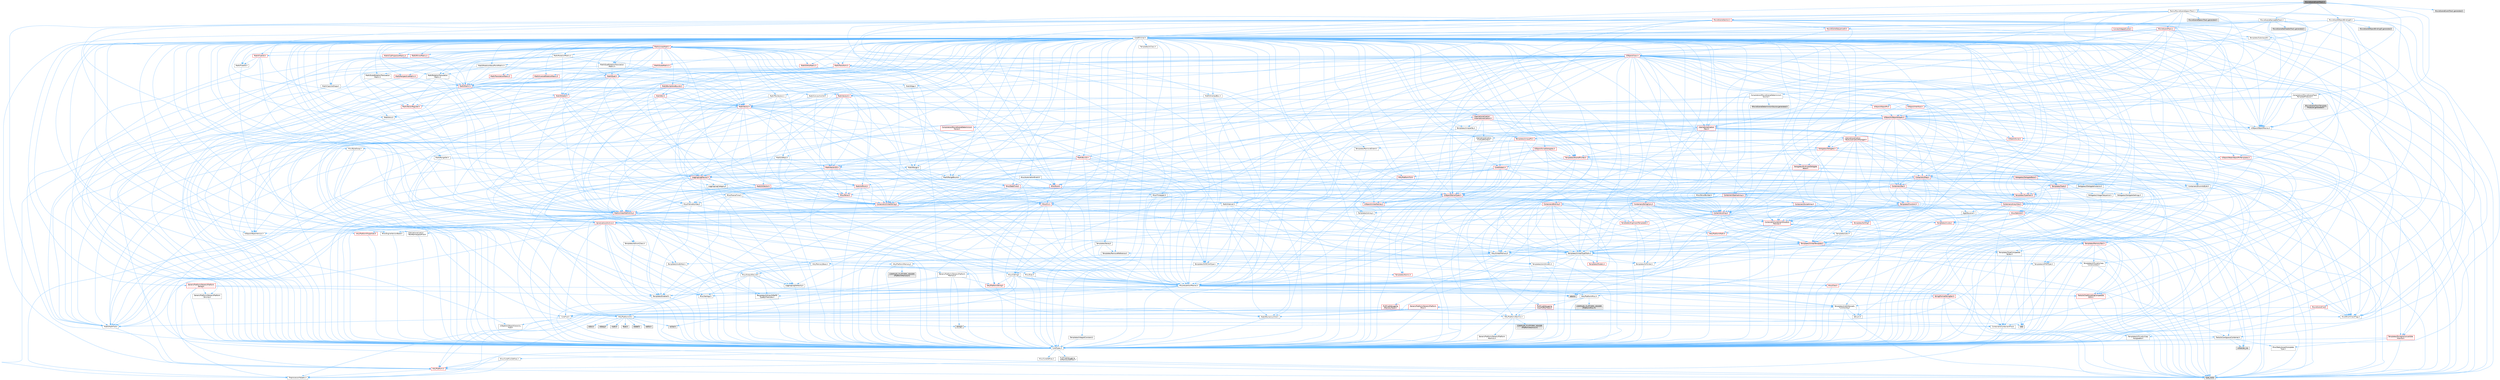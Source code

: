 digraph "MovieSceneEventTrack.h"
{
 // INTERACTIVE_SVG=YES
 // LATEX_PDF_SIZE
  bgcolor="transparent";
  edge [fontname=Helvetica,fontsize=10,labelfontname=Helvetica,labelfontsize=10];
  node [fontname=Helvetica,fontsize=10,shape=box,height=0.2,width=0.4];
  Node1 [id="Node000001",label="MovieSceneEventTrack.h",height=0.2,width=0.4,color="gray40", fillcolor="grey60", style="filled", fontcolor="black",tooltip=" "];
  Node1 -> Node2 [id="edge1_Node000001_Node000002",color="steelblue1",style="solid",tooltip=" "];
  Node2 [id="Node000002",label="CoreMinimal.h",height=0.2,width=0.4,color="grey40", fillcolor="white", style="filled",URL="$d7/d67/CoreMinimal_8h.html",tooltip=" "];
  Node2 -> Node3 [id="edge2_Node000002_Node000003",color="steelblue1",style="solid",tooltip=" "];
  Node3 [id="Node000003",label="CoreTypes.h",height=0.2,width=0.4,color="grey40", fillcolor="white", style="filled",URL="$dc/dec/CoreTypes_8h.html",tooltip=" "];
  Node3 -> Node4 [id="edge3_Node000003_Node000004",color="steelblue1",style="solid",tooltip=" "];
  Node4 [id="Node000004",label="HAL/Platform.h",height=0.2,width=0.4,color="red", fillcolor="#FFF0F0", style="filled",URL="$d9/dd0/Platform_8h.html",tooltip=" "];
  Node4 -> Node7 [id="edge4_Node000004_Node000007",color="steelblue1",style="solid",tooltip=" "];
  Node7 [id="Node000007",label="type_traits",height=0.2,width=0.4,color="grey60", fillcolor="#E0E0E0", style="filled",tooltip=" "];
  Node4 -> Node8 [id="edge5_Node000004_Node000008",color="steelblue1",style="solid",tooltip=" "];
  Node8 [id="Node000008",label="PreprocessorHelpers.h",height=0.2,width=0.4,color="grey40", fillcolor="white", style="filled",URL="$db/ddb/PreprocessorHelpers_8h.html",tooltip=" "];
  Node3 -> Node14 [id="edge6_Node000003_Node000014",color="steelblue1",style="solid",tooltip=" "];
  Node14 [id="Node000014",label="ProfilingDebugging\l/UMemoryDefines.h",height=0.2,width=0.4,color="grey40", fillcolor="white", style="filled",URL="$d2/da2/UMemoryDefines_8h.html",tooltip=" "];
  Node3 -> Node15 [id="edge7_Node000003_Node000015",color="steelblue1",style="solid",tooltip=" "];
  Node15 [id="Node000015",label="Misc/CoreMiscDefines.h",height=0.2,width=0.4,color="grey40", fillcolor="white", style="filled",URL="$da/d38/CoreMiscDefines_8h.html",tooltip=" "];
  Node15 -> Node4 [id="edge8_Node000015_Node000004",color="steelblue1",style="solid",tooltip=" "];
  Node15 -> Node8 [id="edge9_Node000015_Node000008",color="steelblue1",style="solid",tooltip=" "];
  Node3 -> Node16 [id="edge10_Node000003_Node000016",color="steelblue1",style="solid",tooltip=" "];
  Node16 [id="Node000016",label="Misc/CoreDefines.h",height=0.2,width=0.4,color="grey40", fillcolor="white", style="filled",URL="$d3/dd2/CoreDefines_8h.html",tooltip=" "];
  Node2 -> Node17 [id="edge11_Node000002_Node000017",color="steelblue1",style="solid",tooltip=" "];
  Node17 [id="Node000017",label="CoreFwd.h",height=0.2,width=0.4,color="grey40", fillcolor="white", style="filled",URL="$d1/d1e/CoreFwd_8h.html",tooltip=" "];
  Node17 -> Node3 [id="edge12_Node000017_Node000003",color="steelblue1",style="solid",tooltip=" "];
  Node17 -> Node18 [id="edge13_Node000017_Node000018",color="steelblue1",style="solid",tooltip=" "];
  Node18 [id="Node000018",label="Containers/ContainersFwd.h",height=0.2,width=0.4,color="grey40", fillcolor="white", style="filled",URL="$d4/d0a/ContainersFwd_8h.html",tooltip=" "];
  Node18 -> Node4 [id="edge14_Node000018_Node000004",color="steelblue1",style="solid",tooltip=" "];
  Node18 -> Node3 [id="edge15_Node000018_Node000003",color="steelblue1",style="solid",tooltip=" "];
  Node18 -> Node19 [id="edge16_Node000018_Node000019",color="steelblue1",style="solid",tooltip=" "];
  Node19 [id="Node000019",label="Traits/IsContiguousContainer.h",height=0.2,width=0.4,color="grey40", fillcolor="white", style="filled",URL="$d5/d3c/IsContiguousContainer_8h.html",tooltip=" "];
  Node19 -> Node3 [id="edge17_Node000019_Node000003",color="steelblue1",style="solid",tooltip=" "];
  Node19 -> Node20 [id="edge18_Node000019_Node000020",color="steelblue1",style="solid",tooltip=" "];
  Node20 [id="Node000020",label="Misc/StaticAssertComplete\lType.h",height=0.2,width=0.4,color="grey40", fillcolor="white", style="filled",URL="$d5/d4e/StaticAssertCompleteType_8h.html",tooltip=" "];
  Node19 -> Node21 [id="edge19_Node000019_Node000021",color="steelblue1",style="solid",tooltip=" "];
  Node21 [id="Node000021",label="initializer_list",height=0.2,width=0.4,color="grey60", fillcolor="#E0E0E0", style="filled",tooltip=" "];
  Node17 -> Node22 [id="edge20_Node000017_Node000022",color="steelblue1",style="solid",tooltip=" "];
  Node22 [id="Node000022",label="Math/MathFwd.h",height=0.2,width=0.4,color="grey40", fillcolor="white", style="filled",URL="$d2/d10/MathFwd_8h.html",tooltip=" "];
  Node22 -> Node4 [id="edge21_Node000022_Node000004",color="steelblue1",style="solid",tooltip=" "];
  Node17 -> Node23 [id="edge22_Node000017_Node000023",color="steelblue1",style="solid",tooltip=" "];
  Node23 [id="Node000023",label="UObject/UObjectHierarchy\lFwd.h",height=0.2,width=0.4,color="grey40", fillcolor="white", style="filled",URL="$d3/d13/UObjectHierarchyFwd_8h.html",tooltip=" "];
  Node2 -> Node23 [id="edge23_Node000002_Node000023",color="steelblue1",style="solid",tooltip=" "];
  Node2 -> Node18 [id="edge24_Node000002_Node000018",color="steelblue1",style="solid",tooltip=" "];
  Node2 -> Node24 [id="edge25_Node000002_Node000024",color="steelblue1",style="solid",tooltip=" "];
  Node24 [id="Node000024",label="Misc/VarArgs.h",height=0.2,width=0.4,color="grey40", fillcolor="white", style="filled",URL="$d5/d6f/VarArgs_8h.html",tooltip=" "];
  Node24 -> Node3 [id="edge26_Node000024_Node000003",color="steelblue1",style="solid",tooltip=" "];
  Node2 -> Node25 [id="edge27_Node000002_Node000025",color="steelblue1",style="solid",tooltip=" "];
  Node25 [id="Node000025",label="Logging/LogVerbosity.h",height=0.2,width=0.4,color="grey40", fillcolor="white", style="filled",URL="$d2/d8f/LogVerbosity_8h.html",tooltip=" "];
  Node25 -> Node3 [id="edge28_Node000025_Node000003",color="steelblue1",style="solid",tooltip=" "];
  Node2 -> Node26 [id="edge29_Node000002_Node000026",color="steelblue1",style="solid",tooltip=" "];
  Node26 [id="Node000026",label="Misc/OutputDevice.h",height=0.2,width=0.4,color="grey40", fillcolor="white", style="filled",URL="$d7/d32/OutputDevice_8h.html",tooltip=" "];
  Node26 -> Node17 [id="edge30_Node000026_Node000017",color="steelblue1",style="solid",tooltip=" "];
  Node26 -> Node3 [id="edge31_Node000026_Node000003",color="steelblue1",style="solid",tooltip=" "];
  Node26 -> Node25 [id="edge32_Node000026_Node000025",color="steelblue1",style="solid",tooltip=" "];
  Node26 -> Node24 [id="edge33_Node000026_Node000024",color="steelblue1",style="solid",tooltip=" "];
  Node26 -> Node27 [id="edge34_Node000026_Node000027",color="steelblue1",style="solid",tooltip=" "];
  Node27 [id="Node000027",label="Templates/IsArrayOrRefOf\lTypeByPredicate.h",height=0.2,width=0.4,color="grey40", fillcolor="white", style="filled",URL="$d6/da1/IsArrayOrRefOfTypeByPredicate_8h.html",tooltip=" "];
  Node27 -> Node3 [id="edge35_Node000027_Node000003",color="steelblue1",style="solid",tooltip=" "];
  Node26 -> Node28 [id="edge36_Node000026_Node000028",color="steelblue1",style="solid",tooltip=" "];
  Node28 [id="Node000028",label="Templates/IsValidVariadic\lFunctionArg.h",height=0.2,width=0.4,color="grey40", fillcolor="white", style="filled",URL="$d0/dc8/IsValidVariadicFunctionArg_8h.html",tooltip=" "];
  Node28 -> Node3 [id="edge37_Node000028_Node000003",color="steelblue1",style="solid",tooltip=" "];
  Node28 -> Node29 [id="edge38_Node000028_Node000029",color="steelblue1",style="solid",tooltip=" "];
  Node29 [id="Node000029",label="IsEnum.h",height=0.2,width=0.4,color="grey40", fillcolor="white", style="filled",URL="$d4/de5/IsEnum_8h.html",tooltip=" "];
  Node28 -> Node7 [id="edge39_Node000028_Node000007",color="steelblue1",style="solid",tooltip=" "];
  Node26 -> Node30 [id="edge40_Node000026_Node000030",color="steelblue1",style="solid",tooltip=" "];
  Node30 [id="Node000030",label="Traits/IsCharEncodingCompatible\lWith.h",height=0.2,width=0.4,color="red", fillcolor="#FFF0F0", style="filled",URL="$df/dd1/IsCharEncodingCompatibleWith_8h.html",tooltip=" "];
  Node30 -> Node7 [id="edge41_Node000030_Node000007",color="steelblue1",style="solid",tooltip=" "];
  Node2 -> Node32 [id="edge42_Node000002_Node000032",color="steelblue1",style="solid",tooltip=" "];
  Node32 [id="Node000032",label="HAL/PlatformCrt.h",height=0.2,width=0.4,color="grey40", fillcolor="white", style="filled",URL="$d8/d75/PlatformCrt_8h.html",tooltip=" "];
  Node32 -> Node33 [id="edge43_Node000032_Node000033",color="steelblue1",style="solid",tooltip=" "];
  Node33 [id="Node000033",label="new",height=0.2,width=0.4,color="grey60", fillcolor="#E0E0E0", style="filled",tooltip=" "];
  Node32 -> Node34 [id="edge44_Node000032_Node000034",color="steelblue1",style="solid",tooltip=" "];
  Node34 [id="Node000034",label="wchar.h",height=0.2,width=0.4,color="grey60", fillcolor="#E0E0E0", style="filled",tooltip=" "];
  Node32 -> Node35 [id="edge45_Node000032_Node000035",color="steelblue1",style="solid",tooltip=" "];
  Node35 [id="Node000035",label="stddef.h",height=0.2,width=0.4,color="grey60", fillcolor="#E0E0E0", style="filled",tooltip=" "];
  Node32 -> Node36 [id="edge46_Node000032_Node000036",color="steelblue1",style="solid",tooltip=" "];
  Node36 [id="Node000036",label="stdlib.h",height=0.2,width=0.4,color="grey60", fillcolor="#E0E0E0", style="filled",tooltip=" "];
  Node32 -> Node37 [id="edge47_Node000032_Node000037",color="steelblue1",style="solid",tooltip=" "];
  Node37 [id="Node000037",label="stdio.h",height=0.2,width=0.4,color="grey60", fillcolor="#E0E0E0", style="filled",tooltip=" "];
  Node32 -> Node38 [id="edge48_Node000032_Node000038",color="steelblue1",style="solid",tooltip=" "];
  Node38 [id="Node000038",label="stdarg.h",height=0.2,width=0.4,color="grey60", fillcolor="#E0E0E0", style="filled",tooltip=" "];
  Node32 -> Node39 [id="edge49_Node000032_Node000039",color="steelblue1",style="solid",tooltip=" "];
  Node39 [id="Node000039",label="math.h",height=0.2,width=0.4,color="grey60", fillcolor="#E0E0E0", style="filled",tooltip=" "];
  Node32 -> Node40 [id="edge50_Node000032_Node000040",color="steelblue1",style="solid",tooltip=" "];
  Node40 [id="Node000040",label="float.h",height=0.2,width=0.4,color="grey60", fillcolor="#E0E0E0", style="filled",tooltip=" "];
  Node32 -> Node41 [id="edge51_Node000032_Node000041",color="steelblue1",style="solid",tooltip=" "];
  Node41 [id="Node000041",label="string.h",height=0.2,width=0.4,color="grey60", fillcolor="#E0E0E0", style="filled",tooltip=" "];
  Node2 -> Node42 [id="edge52_Node000002_Node000042",color="steelblue1",style="solid",tooltip=" "];
  Node42 [id="Node000042",label="HAL/PlatformMisc.h",height=0.2,width=0.4,color="grey40", fillcolor="white", style="filled",URL="$d0/df5/PlatformMisc_8h.html",tooltip=" "];
  Node42 -> Node3 [id="edge53_Node000042_Node000003",color="steelblue1",style="solid",tooltip=" "];
  Node42 -> Node43 [id="edge54_Node000042_Node000043",color="steelblue1",style="solid",tooltip=" "];
  Node43 [id="Node000043",label="GenericPlatform/GenericPlatform\lMisc.h",height=0.2,width=0.4,color="red", fillcolor="#FFF0F0", style="filled",URL="$db/d9a/GenericPlatformMisc_8h.html",tooltip=" "];
  Node43 -> Node17 [id="edge55_Node000043_Node000017",color="steelblue1",style="solid",tooltip=" "];
  Node43 -> Node3 [id="edge56_Node000043_Node000003",color="steelblue1",style="solid",tooltip=" "];
  Node43 -> Node32 [id="edge57_Node000043_Node000032",color="steelblue1",style="solid",tooltip=" "];
  Node43 -> Node47 [id="edge58_Node000043_Node000047",color="steelblue1",style="solid",tooltip=" "];
  Node47 [id="Node000047",label="Math/NumericLimits.h",height=0.2,width=0.4,color="grey40", fillcolor="white", style="filled",URL="$df/d1b/NumericLimits_8h.html",tooltip=" "];
  Node47 -> Node3 [id="edge59_Node000047_Node000003",color="steelblue1",style="solid",tooltip=" "];
  Node43 -> Node49 [id="edge60_Node000043_Node000049",color="steelblue1",style="solid",tooltip=" "];
  Node49 [id="Node000049",label="Misc/EnumClassFlags.h",height=0.2,width=0.4,color="grey40", fillcolor="white", style="filled",URL="$d8/de7/EnumClassFlags_8h.html",tooltip=" "];
  Node42 -> Node52 [id="edge61_Node000042_Node000052",color="steelblue1",style="solid",tooltip=" "];
  Node52 [id="Node000052",label="COMPILED_PLATFORM_HEADER\l(PlatformMisc.h)",height=0.2,width=0.4,color="grey60", fillcolor="#E0E0E0", style="filled",tooltip=" "];
  Node42 -> Node53 [id="edge62_Node000042_Node000053",color="steelblue1",style="solid",tooltip=" "];
  Node53 [id="Node000053",label="ProfilingDebugging\l/CpuProfilerTrace.h",height=0.2,width=0.4,color="red", fillcolor="#FFF0F0", style="filled",URL="$da/dcb/CpuProfilerTrace_8h.html",tooltip=" "];
  Node53 -> Node3 [id="edge63_Node000053_Node000003",color="steelblue1",style="solid",tooltip=" "];
  Node53 -> Node18 [id="edge64_Node000053_Node000018",color="steelblue1",style="solid",tooltip=" "];
  Node53 -> Node54 [id="edge65_Node000053_Node000054",color="steelblue1",style="solid",tooltip=" "];
  Node54 [id="Node000054",label="HAL/PlatformAtomics.h",height=0.2,width=0.4,color="grey40", fillcolor="white", style="filled",URL="$d3/d36/PlatformAtomics_8h.html",tooltip=" "];
  Node54 -> Node3 [id="edge66_Node000054_Node000003",color="steelblue1",style="solid",tooltip=" "];
  Node54 -> Node55 [id="edge67_Node000054_Node000055",color="steelblue1",style="solid",tooltip=" "];
  Node55 [id="Node000055",label="GenericPlatform/GenericPlatform\lAtomics.h",height=0.2,width=0.4,color="grey40", fillcolor="white", style="filled",URL="$da/d72/GenericPlatformAtomics_8h.html",tooltip=" "];
  Node55 -> Node3 [id="edge68_Node000055_Node000003",color="steelblue1",style="solid",tooltip=" "];
  Node54 -> Node56 [id="edge69_Node000054_Node000056",color="steelblue1",style="solid",tooltip=" "];
  Node56 [id="Node000056",label="COMPILED_PLATFORM_HEADER\l(PlatformAtomics.h)",height=0.2,width=0.4,color="grey60", fillcolor="#E0E0E0", style="filled",tooltip=" "];
  Node53 -> Node8 [id="edge70_Node000053_Node000008",color="steelblue1",style="solid",tooltip=" "];
  Node2 -> Node61 [id="edge71_Node000002_Node000061",color="steelblue1",style="solid",tooltip=" "];
  Node61 [id="Node000061",label="Misc/AssertionMacros.h",height=0.2,width=0.4,color="grey40", fillcolor="white", style="filled",URL="$d0/dfa/AssertionMacros_8h.html",tooltip=" "];
  Node61 -> Node3 [id="edge72_Node000061_Node000003",color="steelblue1",style="solid",tooltip=" "];
  Node61 -> Node4 [id="edge73_Node000061_Node000004",color="steelblue1",style="solid",tooltip=" "];
  Node61 -> Node42 [id="edge74_Node000061_Node000042",color="steelblue1",style="solid",tooltip=" "];
  Node61 -> Node8 [id="edge75_Node000061_Node000008",color="steelblue1",style="solid",tooltip=" "];
  Node61 -> Node62 [id="edge76_Node000061_Node000062",color="steelblue1",style="solid",tooltip=" "];
  Node62 [id="Node000062",label="Templates/EnableIf.h",height=0.2,width=0.4,color="grey40", fillcolor="white", style="filled",URL="$d7/d60/EnableIf_8h.html",tooltip=" "];
  Node62 -> Node3 [id="edge77_Node000062_Node000003",color="steelblue1",style="solid",tooltip=" "];
  Node61 -> Node27 [id="edge78_Node000061_Node000027",color="steelblue1",style="solid",tooltip=" "];
  Node61 -> Node28 [id="edge79_Node000061_Node000028",color="steelblue1",style="solid",tooltip=" "];
  Node61 -> Node30 [id="edge80_Node000061_Node000030",color="steelblue1",style="solid",tooltip=" "];
  Node61 -> Node24 [id="edge81_Node000061_Node000024",color="steelblue1",style="solid",tooltip=" "];
  Node61 -> Node63 [id="edge82_Node000061_Node000063",color="steelblue1",style="solid",tooltip=" "];
  Node63 [id="Node000063",label="String/FormatStringSan.h",height=0.2,width=0.4,color="red", fillcolor="#FFF0F0", style="filled",URL="$d3/d8b/FormatStringSan_8h.html",tooltip=" "];
  Node63 -> Node7 [id="edge83_Node000063_Node000007",color="steelblue1",style="solid",tooltip=" "];
  Node63 -> Node3 [id="edge84_Node000063_Node000003",color="steelblue1",style="solid",tooltip=" "];
  Node63 -> Node28 [id="edge85_Node000063_Node000028",color="steelblue1",style="solid",tooltip=" "];
  Node63 -> Node18 [id="edge86_Node000063_Node000018",color="steelblue1",style="solid",tooltip=" "];
  Node61 -> Node69 [id="edge87_Node000061_Node000069",color="steelblue1",style="solid",tooltip=" "];
  Node69 [id="Node000069",label="atomic",height=0.2,width=0.4,color="grey60", fillcolor="#E0E0E0", style="filled",tooltip=" "];
  Node2 -> Node70 [id="edge88_Node000002_Node000070",color="steelblue1",style="solid",tooltip=" "];
  Node70 [id="Node000070",label="Templates/IsPointer.h",height=0.2,width=0.4,color="grey40", fillcolor="white", style="filled",URL="$d7/d05/IsPointer_8h.html",tooltip=" "];
  Node70 -> Node3 [id="edge89_Node000070_Node000003",color="steelblue1",style="solid",tooltip=" "];
  Node2 -> Node71 [id="edge90_Node000002_Node000071",color="steelblue1",style="solid",tooltip=" "];
  Node71 [id="Node000071",label="HAL/PlatformMemory.h",height=0.2,width=0.4,color="grey40", fillcolor="white", style="filled",URL="$de/d68/PlatformMemory_8h.html",tooltip=" "];
  Node71 -> Node3 [id="edge91_Node000071_Node000003",color="steelblue1",style="solid",tooltip=" "];
  Node71 -> Node72 [id="edge92_Node000071_Node000072",color="steelblue1",style="solid",tooltip=" "];
  Node72 [id="Node000072",label="GenericPlatform/GenericPlatform\lMemory.h",height=0.2,width=0.4,color="grey40", fillcolor="white", style="filled",URL="$dd/d22/GenericPlatformMemory_8h.html",tooltip=" "];
  Node72 -> Node17 [id="edge93_Node000072_Node000017",color="steelblue1",style="solid",tooltip=" "];
  Node72 -> Node3 [id="edge94_Node000072_Node000003",color="steelblue1",style="solid",tooltip=" "];
  Node72 -> Node73 [id="edge95_Node000072_Node000073",color="steelblue1",style="solid",tooltip=" "];
  Node73 [id="Node000073",label="HAL/PlatformString.h",height=0.2,width=0.4,color="red", fillcolor="#FFF0F0", style="filled",URL="$db/db5/PlatformString_8h.html",tooltip=" "];
  Node73 -> Node3 [id="edge96_Node000073_Node000003",color="steelblue1",style="solid",tooltip=" "];
  Node72 -> Node41 [id="edge97_Node000072_Node000041",color="steelblue1",style="solid",tooltip=" "];
  Node72 -> Node34 [id="edge98_Node000072_Node000034",color="steelblue1",style="solid",tooltip=" "];
  Node71 -> Node75 [id="edge99_Node000071_Node000075",color="steelblue1",style="solid",tooltip=" "];
  Node75 [id="Node000075",label="COMPILED_PLATFORM_HEADER\l(PlatformMemory.h)",height=0.2,width=0.4,color="grey60", fillcolor="#E0E0E0", style="filled",tooltip=" "];
  Node2 -> Node54 [id="edge100_Node000002_Node000054",color="steelblue1",style="solid",tooltip=" "];
  Node2 -> Node76 [id="edge101_Node000002_Node000076",color="steelblue1",style="solid",tooltip=" "];
  Node76 [id="Node000076",label="Misc/Exec.h",height=0.2,width=0.4,color="grey40", fillcolor="white", style="filled",URL="$de/ddb/Exec_8h.html",tooltip=" "];
  Node76 -> Node3 [id="edge102_Node000076_Node000003",color="steelblue1",style="solid",tooltip=" "];
  Node76 -> Node61 [id="edge103_Node000076_Node000061",color="steelblue1",style="solid",tooltip=" "];
  Node2 -> Node77 [id="edge104_Node000002_Node000077",color="steelblue1",style="solid",tooltip=" "];
  Node77 [id="Node000077",label="HAL/MemoryBase.h",height=0.2,width=0.4,color="grey40", fillcolor="white", style="filled",URL="$d6/d9f/MemoryBase_8h.html",tooltip=" "];
  Node77 -> Node3 [id="edge105_Node000077_Node000003",color="steelblue1",style="solid",tooltip=" "];
  Node77 -> Node54 [id="edge106_Node000077_Node000054",color="steelblue1",style="solid",tooltip=" "];
  Node77 -> Node32 [id="edge107_Node000077_Node000032",color="steelblue1",style="solid",tooltip=" "];
  Node77 -> Node76 [id="edge108_Node000077_Node000076",color="steelblue1",style="solid",tooltip=" "];
  Node77 -> Node26 [id="edge109_Node000077_Node000026",color="steelblue1",style="solid",tooltip=" "];
  Node77 -> Node78 [id="edge110_Node000077_Node000078",color="steelblue1",style="solid",tooltip=" "];
  Node78 [id="Node000078",label="Templates/Atomic.h",height=0.2,width=0.4,color="red", fillcolor="#FFF0F0", style="filled",URL="$d3/d91/Atomic_8h.html",tooltip=" "];
  Node78 -> Node69 [id="edge111_Node000078_Node000069",color="steelblue1",style="solid",tooltip=" "];
  Node2 -> Node87 [id="edge112_Node000002_Node000087",color="steelblue1",style="solid",tooltip=" "];
  Node87 [id="Node000087",label="HAL/UnrealMemory.h",height=0.2,width=0.4,color="grey40", fillcolor="white", style="filled",URL="$d9/d96/UnrealMemory_8h.html",tooltip=" "];
  Node87 -> Node3 [id="edge113_Node000087_Node000003",color="steelblue1",style="solid",tooltip=" "];
  Node87 -> Node72 [id="edge114_Node000087_Node000072",color="steelblue1",style="solid",tooltip=" "];
  Node87 -> Node77 [id="edge115_Node000087_Node000077",color="steelblue1",style="solid",tooltip=" "];
  Node87 -> Node71 [id="edge116_Node000087_Node000071",color="steelblue1",style="solid",tooltip=" "];
  Node87 -> Node88 [id="edge117_Node000087_Node000088",color="steelblue1",style="solid",tooltip=" "];
  Node88 [id="Node000088",label="ProfilingDebugging\l/MemoryTrace.h",height=0.2,width=0.4,color="red", fillcolor="#FFF0F0", style="filled",URL="$da/dd7/MemoryTrace_8h.html",tooltip=" "];
  Node88 -> Node4 [id="edge118_Node000088_Node000004",color="steelblue1",style="solid",tooltip=" "];
  Node88 -> Node49 [id="edge119_Node000088_Node000049",color="steelblue1",style="solid",tooltip=" "];
  Node87 -> Node70 [id="edge120_Node000087_Node000070",color="steelblue1",style="solid",tooltip=" "];
  Node2 -> Node89 [id="edge121_Node000002_Node000089",color="steelblue1",style="solid",tooltip=" "];
  Node89 [id="Node000089",label="Templates/IsArithmetic.h",height=0.2,width=0.4,color="grey40", fillcolor="white", style="filled",URL="$d2/d5d/IsArithmetic_8h.html",tooltip=" "];
  Node89 -> Node3 [id="edge122_Node000089_Node000003",color="steelblue1",style="solid",tooltip=" "];
  Node2 -> Node83 [id="edge123_Node000002_Node000083",color="steelblue1",style="solid",tooltip=" "];
  Node83 [id="Node000083",label="Templates/AndOrNot.h",height=0.2,width=0.4,color="grey40", fillcolor="white", style="filled",URL="$db/d0a/AndOrNot_8h.html",tooltip=" "];
  Node83 -> Node3 [id="edge124_Node000083_Node000003",color="steelblue1",style="solid",tooltip=" "];
  Node2 -> Node90 [id="edge125_Node000002_Node000090",color="steelblue1",style="solid",tooltip=" "];
  Node90 [id="Node000090",label="Templates/IsPODType.h",height=0.2,width=0.4,color="grey40", fillcolor="white", style="filled",URL="$d7/db1/IsPODType_8h.html",tooltip=" "];
  Node90 -> Node3 [id="edge126_Node000090_Node000003",color="steelblue1",style="solid",tooltip=" "];
  Node2 -> Node91 [id="edge127_Node000002_Node000091",color="steelblue1",style="solid",tooltip=" "];
  Node91 [id="Node000091",label="Templates/IsUECoreType.h",height=0.2,width=0.4,color="grey40", fillcolor="white", style="filled",URL="$d1/db8/IsUECoreType_8h.html",tooltip=" "];
  Node91 -> Node3 [id="edge128_Node000091_Node000003",color="steelblue1",style="solid",tooltip=" "];
  Node91 -> Node7 [id="edge129_Node000091_Node000007",color="steelblue1",style="solid",tooltip=" "];
  Node2 -> Node84 [id="edge130_Node000002_Node000084",color="steelblue1",style="solid",tooltip=" "];
  Node84 [id="Node000084",label="Templates/IsTriviallyCopy\lConstructible.h",height=0.2,width=0.4,color="grey40", fillcolor="white", style="filled",URL="$d3/d78/IsTriviallyCopyConstructible_8h.html",tooltip=" "];
  Node84 -> Node3 [id="edge131_Node000084_Node000003",color="steelblue1",style="solid",tooltip=" "];
  Node84 -> Node7 [id="edge132_Node000084_Node000007",color="steelblue1",style="solid",tooltip=" "];
  Node2 -> Node92 [id="edge133_Node000002_Node000092",color="steelblue1",style="solid",tooltip=" "];
  Node92 [id="Node000092",label="Templates/UnrealTypeTraits.h",height=0.2,width=0.4,color="grey40", fillcolor="white", style="filled",URL="$d2/d2d/UnrealTypeTraits_8h.html",tooltip=" "];
  Node92 -> Node3 [id="edge134_Node000092_Node000003",color="steelblue1",style="solid",tooltip=" "];
  Node92 -> Node70 [id="edge135_Node000092_Node000070",color="steelblue1",style="solid",tooltip=" "];
  Node92 -> Node61 [id="edge136_Node000092_Node000061",color="steelblue1",style="solid",tooltip=" "];
  Node92 -> Node83 [id="edge137_Node000092_Node000083",color="steelblue1",style="solid",tooltip=" "];
  Node92 -> Node62 [id="edge138_Node000092_Node000062",color="steelblue1",style="solid",tooltip=" "];
  Node92 -> Node89 [id="edge139_Node000092_Node000089",color="steelblue1",style="solid",tooltip=" "];
  Node92 -> Node29 [id="edge140_Node000092_Node000029",color="steelblue1",style="solid",tooltip=" "];
  Node92 -> Node93 [id="edge141_Node000092_Node000093",color="steelblue1",style="solid",tooltip=" "];
  Node93 [id="Node000093",label="Templates/Models.h",height=0.2,width=0.4,color="red", fillcolor="#FFF0F0", style="filled",URL="$d3/d0c/Models_8h.html",tooltip=" "];
  Node92 -> Node90 [id="edge142_Node000092_Node000090",color="steelblue1",style="solid",tooltip=" "];
  Node92 -> Node91 [id="edge143_Node000092_Node000091",color="steelblue1",style="solid",tooltip=" "];
  Node92 -> Node84 [id="edge144_Node000092_Node000084",color="steelblue1",style="solid",tooltip=" "];
  Node2 -> Node62 [id="edge145_Node000002_Node000062",color="steelblue1",style="solid",tooltip=" "];
  Node2 -> Node94 [id="edge146_Node000002_Node000094",color="steelblue1",style="solid",tooltip=" "];
  Node94 [id="Node000094",label="Templates/RemoveReference.h",height=0.2,width=0.4,color="grey40", fillcolor="white", style="filled",URL="$da/dbe/RemoveReference_8h.html",tooltip=" "];
  Node94 -> Node3 [id="edge147_Node000094_Node000003",color="steelblue1",style="solid",tooltip=" "];
  Node2 -> Node95 [id="edge148_Node000002_Node000095",color="steelblue1",style="solid",tooltip=" "];
  Node95 [id="Node000095",label="Templates/IntegralConstant.h",height=0.2,width=0.4,color="grey40", fillcolor="white", style="filled",URL="$db/d1b/IntegralConstant_8h.html",tooltip=" "];
  Node95 -> Node3 [id="edge149_Node000095_Node000003",color="steelblue1",style="solid",tooltip=" "];
  Node2 -> Node96 [id="edge150_Node000002_Node000096",color="steelblue1",style="solid",tooltip=" "];
  Node96 [id="Node000096",label="Templates/IsClass.h",height=0.2,width=0.4,color="grey40", fillcolor="white", style="filled",URL="$db/dcb/IsClass_8h.html",tooltip=" "];
  Node96 -> Node3 [id="edge151_Node000096_Node000003",color="steelblue1",style="solid",tooltip=" "];
  Node2 -> Node97 [id="edge152_Node000002_Node000097",color="steelblue1",style="solid",tooltip=" "];
  Node97 [id="Node000097",label="Templates/TypeCompatible\lBytes.h",height=0.2,width=0.4,color="grey40", fillcolor="white", style="filled",URL="$df/d0a/TypeCompatibleBytes_8h.html",tooltip=" "];
  Node97 -> Node3 [id="edge153_Node000097_Node000003",color="steelblue1",style="solid",tooltip=" "];
  Node97 -> Node41 [id="edge154_Node000097_Node000041",color="steelblue1",style="solid",tooltip=" "];
  Node97 -> Node33 [id="edge155_Node000097_Node000033",color="steelblue1",style="solid",tooltip=" "];
  Node97 -> Node7 [id="edge156_Node000097_Node000007",color="steelblue1",style="solid",tooltip=" "];
  Node2 -> Node19 [id="edge157_Node000002_Node000019",color="steelblue1",style="solid",tooltip=" "];
  Node2 -> Node98 [id="edge158_Node000002_Node000098",color="steelblue1",style="solid",tooltip=" "];
  Node98 [id="Node000098",label="Templates/UnrealTemplate.h",height=0.2,width=0.4,color="red", fillcolor="#FFF0F0", style="filled",URL="$d4/d24/UnrealTemplate_8h.html",tooltip=" "];
  Node98 -> Node3 [id="edge159_Node000098_Node000003",color="steelblue1",style="solid",tooltip=" "];
  Node98 -> Node70 [id="edge160_Node000098_Node000070",color="steelblue1",style="solid",tooltip=" "];
  Node98 -> Node87 [id="edge161_Node000098_Node000087",color="steelblue1",style="solid",tooltip=" "];
  Node98 -> Node92 [id="edge162_Node000098_Node000092",color="steelblue1",style="solid",tooltip=" "];
  Node98 -> Node94 [id="edge163_Node000098_Node000094",color="steelblue1",style="solid",tooltip=" "];
  Node98 -> Node97 [id="edge164_Node000098_Node000097",color="steelblue1",style="solid",tooltip=" "];
  Node98 -> Node19 [id="edge165_Node000098_Node000019",color="steelblue1",style="solid",tooltip=" "];
  Node98 -> Node7 [id="edge166_Node000098_Node000007",color="steelblue1",style="solid",tooltip=" "];
  Node2 -> Node47 [id="edge167_Node000002_Node000047",color="steelblue1",style="solid",tooltip=" "];
  Node2 -> Node102 [id="edge168_Node000002_Node000102",color="steelblue1",style="solid",tooltip=" "];
  Node102 [id="Node000102",label="HAL/PlatformMath.h",height=0.2,width=0.4,color="red", fillcolor="#FFF0F0", style="filled",URL="$dc/d53/PlatformMath_8h.html",tooltip=" "];
  Node102 -> Node3 [id="edge169_Node000102_Node000003",color="steelblue1",style="solid",tooltip=" "];
  Node2 -> Node85 [id="edge170_Node000002_Node000085",color="steelblue1",style="solid",tooltip=" "];
  Node85 [id="Node000085",label="Templates/IsTriviallyCopy\lAssignable.h",height=0.2,width=0.4,color="grey40", fillcolor="white", style="filled",URL="$d2/df2/IsTriviallyCopyAssignable_8h.html",tooltip=" "];
  Node85 -> Node3 [id="edge171_Node000085_Node000003",color="steelblue1",style="solid",tooltip=" "];
  Node85 -> Node7 [id="edge172_Node000085_Node000007",color="steelblue1",style="solid",tooltip=" "];
  Node2 -> Node110 [id="edge173_Node000002_Node000110",color="steelblue1",style="solid",tooltip=" "];
  Node110 [id="Node000110",label="Templates/MemoryOps.h",height=0.2,width=0.4,color="red", fillcolor="#FFF0F0", style="filled",URL="$db/dea/MemoryOps_8h.html",tooltip=" "];
  Node110 -> Node3 [id="edge174_Node000110_Node000003",color="steelblue1",style="solid",tooltip=" "];
  Node110 -> Node87 [id="edge175_Node000110_Node000087",color="steelblue1",style="solid",tooltip=" "];
  Node110 -> Node85 [id="edge176_Node000110_Node000085",color="steelblue1",style="solid",tooltip=" "];
  Node110 -> Node84 [id="edge177_Node000110_Node000084",color="steelblue1",style="solid",tooltip=" "];
  Node110 -> Node92 [id="edge178_Node000110_Node000092",color="steelblue1",style="solid",tooltip=" "];
  Node110 -> Node33 [id="edge179_Node000110_Node000033",color="steelblue1",style="solid",tooltip=" "];
  Node110 -> Node7 [id="edge180_Node000110_Node000007",color="steelblue1",style="solid",tooltip=" "];
  Node2 -> Node111 [id="edge181_Node000002_Node000111",color="steelblue1",style="solid",tooltip=" "];
  Node111 [id="Node000111",label="Containers/ContainerAllocation\lPolicies.h",height=0.2,width=0.4,color="red", fillcolor="#FFF0F0", style="filled",URL="$d7/dff/ContainerAllocationPolicies_8h.html",tooltip=" "];
  Node111 -> Node3 [id="edge182_Node000111_Node000003",color="steelblue1",style="solid",tooltip=" "];
  Node111 -> Node111 [id="edge183_Node000111_Node000111",color="steelblue1",style="solid",tooltip=" "];
  Node111 -> Node102 [id="edge184_Node000111_Node000102",color="steelblue1",style="solid",tooltip=" "];
  Node111 -> Node87 [id="edge185_Node000111_Node000087",color="steelblue1",style="solid",tooltip=" "];
  Node111 -> Node47 [id="edge186_Node000111_Node000047",color="steelblue1",style="solid",tooltip=" "];
  Node111 -> Node61 [id="edge187_Node000111_Node000061",color="steelblue1",style="solid",tooltip=" "];
  Node111 -> Node110 [id="edge188_Node000111_Node000110",color="steelblue1",style="solid",tooltip=" "];
  Node111 -> Node97 [id="edge189_Node000111_Node000097",color="steelblue1",style="solid",tooltip=" "];
  Node111 -> Node7 [id="edge190_Node000111_Node000007",color="steelblue1",style="solid",tooltip=" "];
  Node2 -> Node114 [id="edge191_Node000002_Node000114",color="steelblue1",style="solid",tooltip=" "];
  Node114 [id="Node000114",label="Templates/IsEnumClass.h",height=0.2,width=0.4,color="grey40", fillcolor="white", style="filled",URL="$d7/d15/IsEnumClass_8h.html",tooltip=" "];
  Node114 -> Node3 [id="edge192_Node000114_Node000003",color="steelblue1",style="solid",tooltip=" "];
  Node114 -> Node83 [id="edge193_Node000114_Node000083",color="steelblue1",style="solid",tooltip=" "];
  Node2 -> Node115 [id="edge194_Node000002_Node000115",color="steelblue1",style="solid",tooltip=" "];
  Node115 [id="Node000115",label="HAL/PlatformProperties.h",height=0.2,width=0.4,color="red", fillcolor="#FFF0F0", style="filled",URL="$d9/db0/PlatformProperties_8h.html",tooltip=" "];
  Node115 -> Node3 [id="edge195_Node000115_Node000003",color="steelblue1",style="solid",tooltip=" "];
  Node2 -> Node118 [id="edge196_Node000002_Node000118",color="steelblue1",style="solid",tooltip=" "];
  Node118 [id="Node000118",label="Misc/EngineVersionBase.h",height=0.2,width=0.4,color="grey40", fillcolor="white", style="filled",URL="$d5/d2b/EngineVersionBase_8h.html",tooltip=" "];
  Node118 -> Node3 [id="edge197_Node000118_Node000003",color="steelblue1",style="solid",tooltip=" "];
  Node2 -> Node119 [id="edge198_Node000002_Node000119",color="steelblue1",style="solid",tooltip=" "];
  Node119 [id="Node000119",label="Internationalization\l/TextNamespaceFwd.h",height=0.2,width=0.4,color="grey40", fillcolor="white", style="filled",URL="$d8/d97/TextNamespaceFwd_8h.html",tooltip=" "];
  Node119 -> Node3 [id="edge199_Node000119_Node000003",color="steelblue1",style="solid",tooltip=" "];
  Node2 -> Node120 [id="edge200_Node000002_Node000120",color="steelblue1",style="solid",tooltip=" "];
  Node120 [id="Node000120",label="Serialization/Archive.h",height=0.2,width=0.4,color="red", fillcolor="#FFF0F0", style="filled",URL="$d7/d3b/Archive_8h.html",tooltip=" "];
  Node120 -> Node17 [id="edge201_Node000120_Node000017",color="steelblue1",style="solid",tooltip=" "];
  Node120 -> Node3 [id="edge202_Node000120_Node000003",color="steelblue1",style="solid",tooltip=" "];
  Node120 -> Node115 [id="edge203_Node000120_Node000115",color="steelblue1",style="solid",tooltip=" "];
  Node120 -> Node119 [id="edge204_Node000120_Node000119",color="steelblue1",style="solid",tooltip=" "];
  Node120 -> Node22 [id="edge205_Node000120_Node000022",color="steelblue1",style="solid",tooltip=" "];
  Node120 -> Node61 [id="edge206_Node000120_Node000061",color="steelblue1",style="solid",tooltip=" "];
  Node120 -> Node118 [id="edge207_Node000120_Node000118",color="steelblue1",style="solid",tooltip=" "];
  Node120 -> Node24 [id="edge208_Node000120_Node000024",color="steelblue1",style="solid",tooltip=" "];
  Node120 -> Node62 [id="edge209_Node000120_Node000062",color="steelblue1",style="solid",tooltip=" "];
  Node120 -> Node27 [id="edge210_Node000120_Node000027",color="steelblue1",style="solid",tooltip=" "];
  Node120 -> Node114 [id="edge211_Node000120_Node000114",color="steelblue1",style="solid",tooltip=" "];
  Node120 -> Node28 [id="edge212_Node000120_Node000028",color="steelblue1",style="solid",tooltip=" "];
  Node120 -> Node98 [id="edge213_Node000120_Node000098",color="steelblue1",style="solid",tooltip=" "];
  Node120 -> Node30 [id="edge214_Node000120_Node000030",color="steelblue1",style="solid",tooltip=" "];
  Node120 -> Node123 [id="edge215_Node000120_Node000123",color="steelblue1",style="solid",tooltip=" "];
  Node123 [id="Node000123",label="UObject/ObjectVersion.h",height=0.2,width=0.4,color="grey40", fillcolor="white", style="filled",URL="$da/d63/ObjectVersion_8h.html",tooltip=" "];
  Node123 -> Node3 [id="edge216_Node000123_Node000003",color="steelblue1",style="solid",tooltip=" "];
  Node2 -> Node124 [id="edge217_Node000002_Node000124",color="steelblue1",style="solid",tooltip=" "];
  Node124 [id="Node000124",label="Templates/Less.h",height=0.2,width=0.4,color="grey40", fillcolor="white", style="filled",URL="$de/dc8/Less_8h.html",tooltip=" "];
  Node124 -> Node3 [id="edge218_Node000124_Node000003",color="steelblue1",style="solid",tooltip=" "];
  Node124 -> Node98 [id="edge219_Node000124_Node000098",color="steelblue1",style="solid",tooltip=" "];
  Node2 -> Node125 [id="edge220_Node000002_Node000125",color="steelblue1",style="solid",tooltip=" "];
  Node125 [id="Node000125",label="Templates/Sorting.h",height=0.2,width=0.4,color="red", fillcolor="#FFF0F0", style="filled",URL="$d3/d9e/Sorting_8h.html",tooltip=" "];
  Node125 -> Node3 [id="edge221_Node000125_Node000003",color="steelblue1",style="solid",tooltip=" "];
  Node125 -> Node102 [id="edge222_Node000125_Node000102",color="steelblue1",style="solid",tooltip=" "];
  Node125 -> Node124 [id="edge223_Node000125_Node000124",color="steelblue1",style="solid",tooltip=" "];
  Node2 -> Node136 [id="edge224_Node000002_Node000136",color="steelblue1",style="solid",tooltip=" "];
  Node136 [id="Node000136",label="Misc/Char.h",height=0.2,width=0.4,color="red", fillcolor="#FFF0F0", style="filled",URL="$d0/d58/Char_8h.html",tooltip=" "];
  Node136 -> Node3 [id="edge225_Node000136_Node000003",color="steelblue1",style="solid",tooltip=" "];
  Node136 -> Node7 [id="edge226_Node000136_Node000007",color="steelblue1",style="solid",tooltip=" "];
  Node2 -> Node139 [id="edge227_Node000002_Node000139",color="steelblue1",style="solid",tooltip=" "];
  Node139 [id="Node000139",label="GenericPlatform/GenericPlatform\lStricmp.h",height=0.2,width=0.4,color="grey40", fillcolor="white", style="filled",URL="$d2/d86/GenericPlatformStricmp_8h.html",tooltip=" "];
  Node139 -> Node3 [id="edge228_Node000139_Node000003",color="steelblue1",style="solid",tooltip=" "];
  Node2 -> Node140 [id="edge229_Node000002_Node000140",color="steelblue1",style="solid",tooltip=" "];
  Node140 [id="Node000140",label="GenericPlatform/GenericPlatform\lString.h",height=0.2,width=0.4,color="red", fillcolor="#FFF0F0", style="filled",URL="$dd/d20/GenericPlatformString_8h.html",tooltip=" "];
  Node140 -> Node3 [id="edge230_Node000140_Node000003",color="steelblue1",style="solid",tooltip=" "];
  Node140 -> Node139 [id="edge231_Node000140_Node000139",color="steelblue1",style="solid",tooltip=" "];
  Node140 -> Node62 [id="edge232_Node000140_Node000062",color="steelblue1",style="solid",tooltip=" "];
  Node140 -> Node30 [id="edge233_Node000140_Node000030",color="steelblue1",style="solid",tooltip=" "];
  Node140 -> Node7 [id="edge234_Node000140_Node000007",color="steelblue1",style="solid",tooltip=" "];
  Node2 -> Node73 [id="edge235_Node000002_Node000073",color="steelblue1",style="solid",tooltip=" "];
  Node2 -> Node143 [id="edge236_Node000002_Node000143",color="steelblue1",style="solid",tooltip=" "];
  Node143 [id="Node000143",label="Misc/CString.h",height=0.2,width=0.4,color="grey40", fillcolor="white", style="filled",URL="$d2/d49/CString_8h.html",tooltip=" "];
  Node143 -> Node3 [id="edge237_Node000143_Node000003",color="steelblue1",style="solid",tooltip=" "];
  Node143 -> Node32 [id="edge238_Node000143_Node000032",color="steelblue1",style="solid",tooltip=" "];
  Node143 -> Node73 [id="edge239_Node000143_Node000073",color="steelblue1",style="solid",tooltip=" "];
  Node143 -> Node61 [id="edge240_Node000143_Node000061",color="steelblue1",style="solid",tooltip=" "];
  Node143 -> Node136 [id="edge241_Node000143_Node000136",color="steelblue1",style="solid",tooltip=" "];
  Node143 -> Node24 [id="edge242_Node000143_Node000024",color="steelblue1",style="solid",tooltip=" "];
  Node143 -> Node27 [id="edge243_Node000143_Node000027",color="steelblue1",style="solid",tooltip=" "];
  Node143 -> Node28 [id="edge244_Node000143_Node000028",color="steelblue1",style="solid",tooltip=" "];
  Node143 -> Node30 [id="edge245_Node000143_Node000030",color="steelblue1",style="solid",tooltip=" "];
  Node2 -> Node144 [id="edge246_Node000002_Node000144",color="steelblue1",style="solid",tooltip=" "];
  Node144 [id="Node000144",label="Misc/Crc.h",height=0.2,width=0.4,color="red", fillcolor="#FFF0F0", style="filled",URL="$d4/dd2/Crc_8h.html",tooltip=" "];
  Node144 -> Node3 [id="edge247_Node000144_Node000003",color="steelblue1",style="solid",tooltip=" "];
  Node144 -> Node73 [id="edge248_Node000144_Node000073",color="steelblue1",style="solid",tooltip=" "];
  Node144 -> Node61 [id="edge249_Node000144_Node000061",color="steelblue1",style="solid",tooltip=" "];
  Node144 -> Node143 [id="edge250_Node000144_Node000143",color="steelblue1",style="solid",tooltip=" "];
  Node144 -> Node136 [id="edge251_Node000144_Node000136",color="steelblue1",style="solid",tooltip=" "];
  Node144 -> Node92 [id="edge252_Node000144_Node000092",color="steelblue1",style="solid",tooltip=" "];
  Node2 -> Node135 [id="edge253_Node000002_Node000135",color="steelblue1",style="solid",tooltip=" "];
  Node135 [id="Node000135",label="Math/UnrealMathUtility.h",height=0.2,width=0.4,color="red", fillcolor="#FFF0F0", style="filled",URL="$db/db8/UnrealMathUtility_8h.html",tooltip=" "];
  Node135 -> Node3 [id="edge254_Node000135_Node000003",color="steelblue1",style="solid",tooltip=" "];
  Node135 -> Node61 [id="edge255_Node000135_Node000061",color="steelblue1",style="solid",tooltip=" "];
  Node135 -> Node102 [id="edge256_Node000135_Node000102",color="steelblue1",style="solid",tooltip=" "];
  Node135 -> Node22 [id="edge257_Node000135_Node000022",color="steelblue1",style="solid",tooltip=" "];
  Node2 -> Node145 [id="edge258_Node000002_Node000145",color="steelblue1",style="solid",tooltip=" "];
  Node145 [id="Node000145",label="Containers/UnrealString.h",height=0.2,width=0.4,color="red", fillcolor="#FFF0F0", style="filled",URL="$d5/dba/UnrealString_8h.html",tooltip=" "];
  Node2 -> Node149 [id="edge259_Node000002_Node000149",color="steelblue1",style="solid",tooltip=" "];
  Node149 [id="Node000149",label="Containers/Array.h",height=0.2,width=0.4,color="red", fillcolor="#FFF0F0", style="filled",URL="$df/dd0/Array_8h.html",tooltip=" "];
  Node149 -> Node3 [id="edge260_Node000149_Node000003",color="steelblue1",style="solid",tooltip=" "];
  Node149 -> Node61 [id="edge261_Node000149_Node000061",color="steelblue1",style="solid",tooltip=" "];
  Node149 -> Node87 [id="edge262_Node000149_Node000087",color="steelblue1",style="solid",tooltip=" "];
  Node149 -> Node92 [id="edge263_Node000149_Node000092",color="steelblue1",style="solid",tooltip=" "];
  Node149 -> Node98 [id="edge264_Node000149_Node000098",color="steelblue1",style="solid",tooltip=" "];
  Node149 -> Node111 [id="edge265_Node000149_Node000111",color="steelblue1",style="solid",tooltip=" "];
  Node149 -> Node120 [id="edge266_Node000149_Node000120",color="steelblue1",style="solid",tooltip=" "];
  Node149 -> Node128 [id="edge267_Node000149_Node000128",color="steelblue1",style="solid",tooltip=" "];
  Node128 [id="Node000128",label="Templates/Invoke.h",height=0.2,width=0.4,color="red", fillcolor="#FFF0F0", style="filled",URL="$d7/deb/Invoke_8h.html",tooltip=" "];
  Node128 -> Node3 [id="edge268_Node000128_Node000003",color="steelblue1",style="solid",tooltip=" "];
  Node128 -> Node98 [id="edge269_Node000128_Node000098",color="steelblue1",style="solid",tooltip=" "];
  Node128 -> Node7 [id="edge270_Node000128_Node000007",color="steelblue1",style="solid",tooltip=" "];
  Node149 -> Node124 [id="edge271_Node000149_Node000124",color="steelblue1",style="solid",tooltip=" "];
  Node149 -> Node125 [id="edge272_Node000149_Node000125",color="steelblue1",style="solid",tooltip=" "];
  Node149 -> Node172 [id="edge273_Node000149_Node000172",color="steelblue1",style="solid",tooltip=" "];
  Node172 [id="Node000172",label="Templates/AlignmentTemplates.h",height=0.2,width=0.4,color="red", fillcolor="#FFF0F0", style="filled",URL="$dd/d32/AlignmentTemplates_8h.html",tooltip=" "];
  Node172 -> Node3 [id="edge274_Node000172_Node000003",color="steelblue1",style="solid",tooltip=" "];
  Node172 -> Node70 [id="edge275_Node000172_Node000070",color="steelblue1",style="solid",tooltip=" "];
  Node149 -> Node7 [id="edge276_Node000149_Node000007",color="steelblue1",style="solid",tooltip=" "];
  Node2 -> Node173 [id="edge277_Node000002_Node000173",color="steelblue1",style="solid",tooltip=" "];
  Node173 [id="Node000173",label="Misc/FrameNumber.h",height=0.2,width=0.4,color="grey40", fillcolor="white", style="filled",URL="$dd/dbd/FrameNumber_8h.html",tooltip=" "];
  Node173 -> Node3 [id="edge278_Node000173_Node000003",color="steelblue1",style="solid",tooltip=" "];
  Node173 -> Node47 [id="edge279_Node000173_Node000047",color="steelblue1",style="solid",tooltip=" "];
  Node173 -> Node135 [id="edge280_Node000173_Node000135",color="steelblue1",style="solid",tooltip=" "];
  Node173 -> Node62 [id="edge281_Node000173_Node000062",color="steelblue1",style="solid",tooltip=" "];
  Node173 -> Node92 [id="edge282_Node000173_Node000092",color="steelblue1",style="solid",tooltip=" "];
  Node2 -> Node174 [id="edge283_Node000002_Node000174",color="steelblue1",style="solid",tooltip=" "];
  Node174 [id="Node000174",label="Misc/Timespan.h",height=0.2,width=0.4,color="grey40", fillcolor="white", style="filled",URL="$da/dd9/Timespan_8h.html",tooltip=" "];
  Node174 -> Node3 [id="edge284_Node000174_Node000003",color="steelblue1",style="solid",tooltip=" "];
  Node174 -> Node175 [id="edge285_Node000174_Node000175",color="steelblue1",style="solid",tooltip=" "];
  Node175 [id="Node000175",label="Math/Interval.h",height=0.2,width=0.4,color="grey40", fillcolor="white", style="filled",URL="$d1/d55/Interval_8h.html",tooltip=" "];
  Node175 -> Node3 [id="edge286_Node000175_Node000003",color="steelblue1",style="solid",tooltip=" "];
  Node175 -> Node89 [id="edge287_Node000175_Node000089",color="steelblue1",style="solid",tooltip=" "];
  Node175 -> Node92 [id="edge288_Node000175_Node000092",color="steelblue1",style="solid",tooltip=" "];
  Node175 -> Node47 [id="edge289_Node000175_Node000047",color="steelblue1",style="solid",tooltip=" "];
  Node175 -> Node135 [id="edge290_Node000175_Node000135",color="steelblue1",style="solid",tooltip=" "];
  Node174 -> Node135 [id="edge291_Node000174_Node000135",color="steelblue1",style="solid",tooltip=" "];
  Node174 -> Node61 [id="edge292_Node000174_Node000061",color="steelblue1",style="solid",tooltip=" "];
  Node2 -> Node176 [id="edge293_Node000002_Node000176",color="steelblue1",style="solid",tooltip=" "];
  Node176 [id="Node000176",label="Containers/StringConv.h",height=0.2,width=0.4,color="red", fillcolor="#FFF0F0", style="filled",URL="$d3/ddf/StringConv_8h.html",tooltip=" "];
  Node176 -> Node3 [id="edge294_Node000176_Node000003",color="steelblue1",style="solid",tooltip=" "];
  Node176 -> Node61 [id="edge295_Node000176_Node000061",color="steelblue1",style="solid",tooltip=" "];
  Node176 -> Node111 [id="edge296_Node000176_Node000111",color="steelblue1",style="solid",tooltip=" "];
  Node176 -> Node149 [id="edge297_Node000176_Node000149",color="steelblue1",style="solid",tooltip=" "];
  Node176 -> Node143 [id="edge298_Node000176_Node000143",color="steelblue1",style="solid",tooltip=" "];
  Node176 -> Node177 [id="edge299_Node000176_Node000177",color="steelblue1",style="solid",tooltip=" "];
  Node177 [id="Node000177",label="Templates/IsArray.h",height=0.2,width=0.4,color="grey40", fillcolor="white", style="filled",URL="$d8/d8d/IsArray_8h.html",tooltip=" "];
  Node177 -> Node3 [id="edge300_Node000177_Node000003",color="steelblue1",style="solid",tooltip=" "];
  Node176 -> Node98 [id="edge301_Node000176_Node000098",color="steelblue1",style="solid",tooltip=" "];
  Node176 -> Node92 [id="edge302_Node000176_Node000092",color="steelblue1",style="solid",tooltip=" "];
  Node176 -> Node30 [id="edge303_Node000176_Node000030",color="steelblue1",style="solid",tooltip=" "];
  Node176 -> Node19 [id="edge304_Node000176_Node000019",color="steelblue1",style="solid",tooltip=" "];
  Node176 -> Node7 [id="edge305_Node000176_Node000007",color="steelblue1",style="solid",tooltip=" "];
  Node2 -> Node178 [id="edge306_Node000002_Node000178",color="steelblue1",style="solid",tooltip=" "];
  Node178 [id="Node000178",label="UObject/UnrealNames.h",height=0.2,width=0.4,color="red", fillcolor="#FFF0F0", style="filled",URL="$d8/db1/UnrealNames_8h.html",tooltip=" "];
  Node178 -> Node3 [id="edge307_Node000178_Node000003",color="steelblue1",style="solid",tooltip=" "];
  Node2 -> Node180 [id="edge308_Node000002_Node000180",color="steelblue1",style="solid",tooltip=" "];
  Node180 [id="Node000180",label="UObject/NameTypes.h",height=0.2,width=0.4,color="red", fillcolor="#FFF0F0", style="filled",URL="$d6/d35/NameTypes_8h.html",tooltip=" "];
  Node180 -> Node3 [id="edge309_Node000180_Node000003",color="steelblue1",style="solid",tooltip=" "];
  Node180 -> Node61 [id="edge310_Node000180_Node000061",color="steelblue1",style="solid",tooltip=" "];
  Node180 -> Node87 [id="edge311_Node000180_Node000087",color="steelblue1",style="solid",tooltip=" "];
  Node180 -> Node92 [id="edge312_Node000180_Node000092",color="steelblue1",style="solid",tooltip=" "];
  Node180 -> Node98 [id="edge313_Node000180_Node000098",color="steelblue1",style="solid",tooltip=" "];
  Node180 -> Node145 [id="edge314_Node000180_Node000145",color="steelblue1",style="solid",tooltip=" "];
  Node180 -> Node176 [id="edge315_Node000180_Node000176",color="steelblue1",style="solid",tooltip=" "];
  Node180 -> Node178 [id="edge316_Node000180_Node000178",color="steelblue1",style="solid",tooltip=" "];
  Node180 -> Node78 [id="edge317_Node000180_Node000078",color="steelblue1",style="solid",tooltip=" "];
  Node2 -> Node188 [id="edge318_Node000002_Node000188",color="steelblue1",style="solid",tooltip=" "];
  Node188 [id="Node000188",label="Misc/Parse.h",height=0.2,width=0.4,color="red", fillcolor="#FFF0F0", style="filled",URL="$dc/d71/Parse_8h.html",tooltip=" "];
  Node188 -> Node145 [id="edge319_Node000188_Node000145",color="steelblue1",style="solid",tooltip=" "];
  Node188 -> Node3 [id="edge320_Node000188_Node000003",color="steelblue1",style="solid",tooltip=" "];
  Node188 -> Node32 [id="edge321_Node000188_Node000032",color="steelblue1",style="solid",tooltip=" "];
  Node188 -> Node49 [id="edge322_Node000188_Node000049",color="steelblue1",style="solid",tooltip=" "];
  Node188 -> Node189 [id="edge323_Node000188_Node000189",color="steelblue1",style="solid",tooltip=" "];
  Node189 [id="Node000189",label="Templates/Function.h",height=0.2,width=0.4,color="red", fillcolor="#FFF0F0", style="filled",URL="$df/df5/Function_8h.html",tooltip=" "];
  Node189 -> Node3 [id="edge324_Node000189_Node000003",color="steelblue1",style="solid",tooltip=" "];
  Node189 -> Node61 [id="edge325_Node000189_Node000061",color="steelblue1",style="solid",tooltip=" "];
  Node189 -> Node87 [id="edge326_Node000189_Node000087",color="steelblue1",style="solid",tooltip=" "];
  Node189 -> Node92 [id="edge327_Node000189_Node000092",color="steelblue1",style="solid",tooltip=" "];
  Node189 -> Node128 [id="edge328_Node000189_Node000128",color="steelblue1",style="solid",tooltip=" "];
  Node189 -> Node98 [id="edge329_Node000189_Node000098",color="steelblue1",style="solid",tooltip=" "];
  Node189 -> Node135 [id="edge330_Node000189_Node000135",color="steelblue1",style="solid",tooltip=" "];
  Node189 -> Node33 [id="edge331_Node000189_Node000033",color="steelblue1",style="solid",tooltip=" "];
  Node189 -> Node7 [id="edge332_Node000189_Node000007",color="steelblue1",style="solid",tooltip=" "];
  Node2 -> Node172 [id="edge333_Node000002_Node000172",color="steelblue1",style="solid",tooltip=" "];
  Node2 -> Node191 [id="edge334_Node000002_Node000191",color="steelblue1",style="solid",tooltip=" "];
  Node191 [id="Node000191",label="Misc/StructBuilder.h",height=0.2,width=0.4,color="grey40", fillcolor="white", style="filled",URL="$d9/db3/StructBuilder_8h.html",tooltip=" "];
  Node191 -> Node3 [id="edge335_Node000191_Node000003",color="steelblue1",style="solid",tooltip=" "];
  Node191 -> Node135 [id="edge336_Node000191_Node000135",color="steelblue1",style="solid",tooltip=" "];
  Node191 -> Node172 [id="edge337_Node000191_Node000172",color="steelblue1",style="solid",tooltip=" "];
  Node2 -> Node104 [id="edge338_Node000002_Node000104",color="steelblue1",style="solid",tooltip=" "];
  Node104 [id="Node000104",label="Templates/Decay.h",height=0.2,width=0.4,color="grey40", fillcolor="white", style="filled",URL="$dd/d0f/Decay_8h.html",tooltip=" "];
  Node104 -> Node3 [id="edge339_Node000104_Node000003",color="steelblue1",style="solid",tooltip=" "];
  Node104 -> Node94 [id="edge340_Node000104_Node000094",color="steelblue1",style="solid",tooltip=" "];
  Node104 -> Node7 [id="edge341_Node000104_Node000007",color="steelblue1",style="solid",tooltip=" "];
  Node2 -> Node192 [id="edge342_Node000002_Node000192",color="steelblue1",style="solid",tooltip=" "];
  Node192 [id="Node000192",label="Templates/PointerIsConvertible\lFromTo.h",height=0.2,width=0.4,color="red", fillcolor="#FFF0F0", style="filled",URL="$d6/d65/PointerIsConvertibleFromTo_8h.html",tooltip=" "];
  Node192 -> Node3 [id="edge343_Node000192_Node000003",color="steelblue1",style="solid",tooltip=" "];
  Node192 -> Node20 [id="edge344_Node000192_Node000020",color="steelblue1",style="solid",tooltip=" "];
  Node192 -> Node7 [id="edge345_Node000192_Node000007",color="steelblue1",style="solid",tooltip=" "];
  Node2 -> Node128 [id="edge346_Node000002_Node000128",color="steelblue1",style="solid",tooltip=" "];
  Node2 -> Node189 [id="edge347_Node000002_Node000189",color="steelblue1",style="solid",tooltip=" "];
  Node2 -> Node161 [id="edge348_Node000002_Node000161",color="steelblue1",style="solid",tooltip=" "];
  Node161 [id="Node000161",label="Templates/TypeHash.h",height=0.2,width=0.4,color="red", fillcolor="#FFF0F0", style="filled",URL="$d1/d62/TypeHash_8h.html",tooltip=" "];
  Node161 -> Node3 [id="edge349_Node000161_Node000003",color="steelblue1",style="solid",tooltip=" "];
  Node161 -> Node144 [id="edge350_Node000161_Node000144",color="steelblue1",style="solid",tooltip=" "];
  Node161 -> Node7 [id="edge351_Node000161_Node000007",color="steelblue1",style="solid",tooltip=" "];
  Node2 -> Node193 [id="edge352_Node000002_Node000193",color="steelblue1",style="solid",tooltip=" "];
  Node193 [id="Node000193",label="Containers/ScriptArray.h",height=0.2,width=0.4,color="red", fillcolor="#FFF0F0", style="filled",URL="$dc/daf/ScriptArray_8h.html",tooltip=" "];
  Node193 -> Node3 [id="edge353_Node000193_Node000003",color="steelblue1",style="solid",tooltip=" "];
  Node193 -> Node61 [id="edge354_Node000193_Node000061",color="steelblue1",style="solid",tooltip=" "];
  Node193 -> Node87 [id="edge355_Node000193_Node000087",color="steelblue1",style="solid",tooltip=" "];
  Node193 -> Node111 [id="edge356_Node000193_Node000111",color="steelblue1",style="solid",tooltip=" "];
  Node193 -> Node149 [id="edge357_Node000193_Node000149",color="steelblue1",style="solid",tooltip=" "];
  Node193 -> Node21 [id="edge358_Node000193_Node000021",color="steelblue1",style="solid",tooltip=" "];
  Node2 -> Node194 [id="edge359_Node000002_Node000194",color="steelblue1",style="solid",tooltip=" "];
  Node194 [id="Node000194",label="Containers/BitArray.h",height=0.2,width=0.4,color="red", fillcolor="#FFF0F0", style="filled",URL="$d1/de4/BitArray_8h.html",tooltip=" "];
  Node194 -> Node111 [id="edge360_Node000194_Node000111",color="steelblue1",style="solid",tooltip=" "];
  Node194 -> Node3 [id="edge361_Node000194_Node000003",color="steelblue1",style="solid",tooltip=" "];
  Node194 -> Node54 [id="edge362_Node000194_Node000054",color="steelblue1",style="solid",tooltip=" "];
  Node194 -> Node87 [id="edge363_Node000194_Node000087",color="steelblue1",style="solid",tooltip=" "];
  Node194 -> Node135 [id="edge364_Node000194_Node000135",color="steelblue1",style="solid",tooltip=" "];
  Node194 -> Node61 [id="edge365_Node000194_Node000061",color="steelblue1",style="solid",tooltip=" "];
  Node194 -> Node49 [id="edge366_Node000194_Node000049",color="steelblue1",style="solid",tooltip=" "];
  Node194 -> Node120 [id="edge367_Node000194_Node000120",color="steelblue1",style="solid",tooltip=" "];
  Node194 -> Node62 [id="edge368_Node000194_Node000062",color="steelblue1",style="solid",tooltip=" "];
  Node194 -> Node128 [id="edge369_Node000194_Node000128",color="steelblue1",style="solid",tooltip=" "];
  Node194 -> Node98 [id="edge370_Node000194_Node000098",color="steelblue1",style="solid",tooltip=" "];
  Node194 -> Node92 [id="edge371_Node000194_Node000092",color="steelblue1",style="solid",tooltip=" "];
  Node2 -> Node195 [id="edge372_Node000002_Node000195",color="steelblue1",style="solid",tooltip=" "];
  Node195 [id="Node000195",label="Containers/SparseArray.h",height=0.2,width=0.4,color="red", fillcolor="#FFF0F0", style="filled",URL="$d5/dbf/SparseArray_8h.html",tooltip=" "];
  Node195 -> Node3 [id="edge373_Node000195_Node000003",color="steelblue1",style="solid",tooltip=" "];
  Node195 -> Node61 [id="edge374_Node000195_Node000061",color="steelblue1",style="solid",tooltip=" "];
  Node195 -> Node87 [id="edge375_Node000195_Node000087",color="steelblue1",style="solid",tooltip=" "];
  Node195 -> Node92 [id="edge376_Node000195_Node000092",color="steelblue1",style="solid",tooltip=" "];
  Node195 -> Node98 [id="edge377_Node000195_Node000098",color="steelblue1",style="solid",tooltip=" "];
  Node195 -> Node111 [id="edge378_Node000195_Node000111",color="steelblue1",style="solid",tooltip=" "];
  Node195 -> Node124 [id="edge379_Node000195_Node000124",color="steelblue1",style="solid",tooltip=" "];
  Node195 -> Node149 [id="edge380_Node000195_Node000149",color="steelblue1",style="solid",tooltip=" "];
  Node195 -> Node135 [id="edge381_Node000195_Node000135",color="steelblue1",style="solid",tooltip=" "];
  Node195 -> Node193 [id="edge382_Node000195_Node000193",color="steelblue1",style="solid",tooltip=" "];
  Node195 -> Node194 [id="edge383_Node000195_Node000194",color="steelblue1",style="solid",tooltip=" "];
  Node195 -> Node145 [id="edge384_Node000195_Node000145",color="steelblue1",style="solid",tooltip=" "];
  Node2 -> Node211 [id="edge385_Node000002_Node000211",color="steelblue1",style="solid",tooltip=" "];
  Node211 [id="Node000211",label="Containers/Set.h",height=0.2,width=0.4,color="red", fillcolor="#FFF0F0", style="filled",URL="$d4/d45/Set_8h.html",tooltip=" "];
  Node211 -> Node111 [id="edge386_Node000211_Node000111",color="steelblue1",style="solid",tooltip=" "];
  Node211 -> Node195 [id="edge387_Node000211_Node000195",color="steelblue1",style="solid",tooltip=" "];
  Node211 -> Node18 [id="edge388_Node000211_Node000018",color="steelblue1",style="solid",tooltip=" "];
  Node211 -> Node135 [id="edge389_Node000211_Node000135",color="steelblue1",style="solid",tooltip=" "];
  Node211 -> Node61 [id="edge390_Node000211_Node000061",color="steelblue1",style="solid",tooltip=" "];
  Node211 -> Node191 [id="edge391_Node000211_Node000191",color="steelblue1",style="solid",tooltip=" "];
  Node211 -> Node189 [id="edge392_Node000211_Node000189",color="steelblue1",style="solid",tooltip=" "];
  Node211 -> Node125 [id="edge393_Node000211_Node000125",color="steelblue1",style="solid",tooltip=" "];
  Node211 -> Node161 [id="edge394_Node000211_Node000161",color="steelblue1",style="solid",tooltip=" "];
  Node211 -> Node98 [id="edge395_Node000211_Node000098",color="steelblue1",style="solid",tooltip=" "];
  Node211 -> Node21 [id="edge396_Node000211_Node000021",color="steelblue1",style="solid",tooltip=" "];
  Node211 -> Node7 [id="edge397_Node000211_Node000007",color="steelblue1",style="solid",tooltip=" "];
  Node2 -> Node214 [id="edge398_Node000002_Node000214",color="steelblue1",style="solid",tooltip=" "];
  Node214 [id="Node000214",label="Algo/Reverse.h",height=0.2,width=0.4,color="grey40", fillcolor="white", style="filled",URL="$d5/d93/Reverse_8h.html",tooltip=" "];
  Node214 -> Node3 [id="edge399_Node000214_Node000003",color="steelblue1",style="solid",tooltip=" "];
  Node214 -> Node98 [id="edge400_Node000214_Node000098",color="steelblue1",style="solid",tooltip=" "];
  Node2 -> Node215 [id="edge401_Node000002_Node000215",color="steelblue1",style="solid",tooltip=" "];
  Node215 [id="Node000215",label="Containers/Map.h",height=0.2,width=0.4,color="red", fillcolor="#FFF0F0", style="filled",URL="$df/d79/Map_8h.html",tooltip=" "];
  Node215 -> Node3 [id="edge402_Node000215_Node000003",color="steelblue1",style="solid",tooltip=" "];
  Node215 -> Node214 [id="edge403_Node000215_Node000214",color="steelblue1",style="solid",tooltip=" "];
  Node215 -> Node211 [id="edge404_Node000215_Node000211",color="steelblue1",style="solid",tooltip=" "];
  Node215 -> Node145 [id="edge405_Node000215_Node000145",color="steelblue1",style="solid",tooltip=" "];
  Node215 -> Node61 [id="edge406_Node000215_Node000061",color="steelblue1",style="solid",tooltip=" "];
  Node215 -> Node191 [id="edge407_Node000215_Node000191",color="steelblue1",style="solid",tooltip=" "];
  Node215 -> Node189 [id="edge408_Node000215_Node000189",color="steelblue1",style="solid",tooltip=" "];
  Node215 -> Node125 [id="edge409_Node000215_Node000125",color="steelblue1",style="solid",tooltip=" "];
  Node215 -> Node216 [id="edge410_Node000215_Node000216",color="steelblue1",style="solid",tooltip=" "];
  Node216 [id="Node000216",label="Templates/Tuple.h",height=0.2,width=0.4,color="red", fillcolor="#FFF0F0", style="filled",URL="$d2/d4f/Tuple_8h.html",tooltip=" "];
  Node216 -> Node3 [id="edge411_Node000216_Node000003",color="steelblue1",style="solid",tooltip=" "];
  Node216 -> Node98 [id="edge412_Node000216_Node000098",color="steelblue1",style="solid",tooltip=" "];
  Node216 -> Node217 [id="edge413_Node000216_Node000217",color="steelblue1",style="solid",tooltip=" "];
  Node217 [id="Node000217",label="Delegates/IntegerSequence.h",height=0.2,width=0.4,color="grey40", fillcolor="white", style="filled",URL="$d2/dcc/IntegerSequence_8h.html",tooltip=" "];
  Node217 -> Node3 [id="edge414_Node000217_Node000003",color="steelblue1",style="solid",tooltip=" "];
  Node216 -> Node128 [id="edge415_Node000216_Node000128",color="steelblue1",style="solid",tooltip=" "];
  Node216 -> Node161 [id="edge416_Node000216_Node000161",color="steelblue1",style="solid",tooltip=" "];
  Node216 -> Node7 [id="edge417_Node000216_Node000007",color="steelblue1",style="solid",tooltip=" "];
  Node215 -> Node98 [id="edge418_Node000215_Node000098",color="steelblue1",style="solid",tooltip=" "];
  Node215 -> Node92 [id="edge419_Node000215_Node000092",color="steelblue1",style="solid",tooltip=" "];
  Node215 -> Node7 [id="edge420_Node000215_Node000007",color="steelblue1",style="solid",tooltip=" "];
  Node2 -> Node219 [id="edge421_Node000002_Node000219",color="steelblue1",style="solid",tooltip=" "];
  Node219 [id="Node000219",label="Math/IntPoint.h",height=0.2,width=0.4,color="red", fillcolor="#FFF0F0", style="filled",URL="$d3/df7/IntPoint_8h.html",tooltip=" "];
  Node219 -> Node3 [id="edge422_Node000219_Node000003",color="steelblue1",style="solid",tooltip=" "];
  Node219 -> Node61 [id="edge423_Node000219_Node000061",color="steelblue1",style="solid",tooltip=" "];
  Node219 -> Node188 [id="edge424_Node000219_Node000188",color="steelblue1",style="solid",tooltip=" "];
  Node219 -> Node22 [id="edge425_Node000219_Node000022",color="steelblue1",style="solid",tooltip=" "];
  Node219 -> Node135 [id="edge426_Node000219_Node000135",color="steelblue1",style="solid",tooltip=" "];
  Node219 -> Node145 [id="edge427_Node000219_Node000145",color="steelblue1",style="solid",tooltip=" "];
  Node219 -> Node161 [id="edge428_Node000219_Node000161",color="steelblue1",style="solid",tooltip=" "];
  Node2 -> Node221 [id="edge429_Node000002_Node000221",color="steelblue1",style="solid",tooltip=" "];
  Node221 [id="Node000221",label="Math/IntVector.h",height=0.2,width=0.4,color="red", fillcolor="#FFF0F0", style="filled",URL="$d7/d44/IntVector_8h.html",tooltip=" "];
  Node221 -> Node3 [id="edge430_Node000221_Node000003",color="steelblue1",style="solid",tooltip=" "];
  Node221 -> Node144 [id="edge431_Node000221_Node000144",color="steelblue1",style="solid",tooltip=" "];
  Node221 -> Node188 [id="edge432_Node000221_Node000188",color="steelblue1",style="solid",tooltip=" "];
  Node221 -> Node22 [id="edge433_Node000221_Node000022",color="steelblue1",style="solid",tooltip=" "];
  Node221 -> Node135 [id="edge434_Node000221_Node000135",color="steelblue1",style="solid",tooltip=" "];
  Node221 -> Node145 [id="edge435_Node000221_Node000145",color="steelblue1",style="solid",tooltip=" "];
  Node2 -> Node222 [id="edge436_Node000002_Node000222",color="steelblue1",style="solid",tooltip=" "];
  Node222 [id="Node000222",label="Logging/LogCategory.h",height=0.2,width=0.4,color="grey40", fillcolor="white", style="filled",URL="$d9/d36/LogCategory_8h.html",tooltip=" "];
  Node222 -> Node3 [id="edge437_Node000222_Node000003",color="steelblue1",style="solid",tooltip=" "];
  Node222 -> Node25 [id="edge438_Node000222_Node000025",color="steelblue1",style="solid",tooltip=" "];
  Node222 -> Node180 [id="edge439_Node000222_Node000180",color="steelblue1",style="solid",tooltip=" "];
  Node2 -> Node223 [id="edge440_Node000002_Node000223",color="steelblue1",style="solid",tooltip=" "];
  Node223 [id="Node000223",label="Logging/LogMacros.h",height=0.2,width=0.4,color="red", fillcolor="#FFF0F0", style="filled",URL="$d0/d16/LogMacros_8h.html",tooltip=" "];
  Node223 -> Node145 [id="edge441_Node000223_Node000145",color="steelblue1",style="solid",tooltip=" "];
  Node223 -> Node3 [id="edge442_Node000223_Node000003",color="steelblue1",style="solid",tooltip=" "];
  Node223 -> Node8 [id="edge443_Node000223_Node000008",color="steelblue1",style="solid",tooltip=" "];
  Node223 -> Node222 [id="edge444_Node000223_Node000222",color="steelblue1",style="solid",tooltip=" "];
  Node223 -> Node25 [id="edge445_Node000223_Node000025",color="steelblue1",style="solid",tooltip=" "];
  Node223 -> Node61 [id="edge446_Node000223_Node000061",color="steelblue1",style="solid",tooltip=" "];
  Node223 -> Node24 [id="edge447_Node000223_Node000024",color="steelblue1",style="solid",tooltip=" "];
  Node223 -> Node63 [id="edge448_Node000223_Node000063",color="steelblue1",style="solid",tooltip=" "];
  Node223 -> Node62 [id="edge449_Node000223_Node000062",color="steelblue1",style="solid",tooltip=" "];
  Node223 -> Node27 [id="edge450_Node000223_Node000027",color="steelblue1",style="solid",tooltip=" "];
  Node223 -> Node28 [id="edge451_Node000223_Node000028",color="steelblue1",style="solid",tooltip=" "];
  Node223 -> Node30 [id="edge452_Node000223_Node000030",color="steelblue1",style="solid",tooltip=" "];
  Node223 -> Node7 [id="edge453_Node000223_Node000007",color="steelblue1",style="solid",tooltip=" "];
  Node2 -> Node226 [id="edge454_Node000002_Node000226",color="steelblue1",style="solid",tooltip=" "];
  Node226 [id="Node000226",label="Math/Vector2D.h",height=0.2,width=0.4,color="red", fillcolor="#FFF0F0", style="filled",URL="$d3/db0/Vector2D_8h.html",tooltip=" "];
  Node226 -> Node3 [id="edge455_Node000226_Node000003",color="steelblue1",style="solid",tooltip=" "];
  Node226 -> Node22 [id="edge456_Node000226_Node000022",color="steelblue1",style="solid",tooltip=" "];
  Node226 -> Node61 [id="edge457_Node000226_Node000061",color="steelblue1",style="solid",tooltip=" "];
  Node226 -> Node144 [id="edge458_Node000226_Node000144",color="steelblue1",style="solid",tooltip=" "];
  Node226 -> Node135 [id="edge459_Node000226_Node000135",color="steelblue1",style="solid",tooltip=" "];
  Node226 -> Node145 [id="edge460_Node000226_Node000145",color="steelblue1",style="solid",tooltip=" "];
  Node226 -> Node188 [id="edge461_Node000226_Node000188",color="steelblue1",style="solid",tooltip=" "];
  Node226 -> Node219 [id="edge462_Node000226_Node000219",color="steelblue1",style="solid",tooltip=" "];
  Node226 -> Node223 [id="edge463_Node000226_Node000223",color="steelblue1",style="solid",tooltip=" "];
  Node226 -> Node7 [id="edge464_Node000226_Node000007",color="steelblue1",style="solid",tooltip=" "];
  Node2 -> Node230 [id="edge465_Node000002_Node000230",color="steelblue1",style="solid",tooltip=" "];
  Node230 [id="Node000230",label="Math/IntRect.h",height=0.2,width=0.4,color="grey40", fillcolor="white", style="filled",URL="$d7/d53/IntRect_8h.html",tooltip=" "];
  Node230 -> Node3 [id="edge466_Node000230_Node000003",color="steelblue1",style="solid",tooltip=" "];
  Node230 -> Node22 [id="edge467_Node000230_Node000022",color="steelblue1",style="solid",tooltip=" "];
  Node230 -> Node135 [id="edge468_Node000230_Node000135",color="steelblue1",style="solid",tooltip=" "];
  Node230 -> Node145 [id="edge469_Node000230_Node000145",color="steelblue1",style="solid",tooltip=" "];
  Node230 -> Node219 [id="edge470_Node000230_Node000219",color="steelblue1",style="solid",tooltip=" "];
  Node230 -> Node226 [id="edge471_Node000230_Node000226",color="steelblue1",style="solid",tooltip=" "];
  Node2 -> Node231 [id="edge472_Node000002_Node000231",color="steelblue1",style="solid",tooltip=" "];
  Node231 [id="Node000231",label="Misc/ByteSwap.h",height=0.2,width=0.4,color="grey40", fillcolor="white", style="filled",URL="$dc/dd7/ByteSwap_8h.html",tooltip=" "];
  Node231 -> Node3 [id="edge473_Node000231_Node000003",color="steelblue1",style="solid",tooltip=" "];
  Node231 -> Node32 [id="edge474_Node000231_Node000032",color="steelblue1",style="solid",tooltip=" "];
  Node2 -> Node160 [id="edge475_Node000002_Node000160",color="steelblue1",style="solid",tooltip=" "];
  Node160 [id="Node000160",label="Containers/EnumAsByte.h",height=0.2,width=0.4,color="grey40", fillcolor="white", style="filled",URL="$d6/d9a/EnumAsByte_8h.html",tooltip=" "];
  Node160 -> Node3 [id="edge476_Node000160_Node000003",color="steelblue1",style="solid",tooltip=" "];
  Node160 -> Node90 [id="edge477_Node000160_Node000090",color="steelblue1",style="solid",tooltip=" "];
  Node160 -> Node161 [id="edge478_Node000160_Node000161",color="steelblue1",style="solid",tooltip=" "];
  Node2 -> Node232 [id="edge479_Node000002_Node000232",color="steelblue1",style="solid",tooltip=" "];
  Node232 [id="Node000232",label="HAL/PlatformTLS.h",height=0.2,width=0.4,color="red", fillcolor="#FFF0F0", style="filled",URL="$d0/def/PlatformTLS_8h.html",tooltip=" "];
  Node232 -> Node3 [id="edge480_Node000232_Node000003",color="steelblue1",style="solid",tooltip=" "];
  Node2 -> Node235 [id="edge481_Node000002_Node000235",color="steelblue1",style="solid",tooltip=" "];
  Node235 [id="Node000235",label="CoreGlobals.h",height=0.2,width=0.4,color="red", fillcolor="#FFF0F0", style="filled",URL="$d5/d8c/CoreGlobals_8h.html",tooltip=" "];
  Node235 -> Node145 [id="edge482_Node000235_Node000145",color="steelblue1",style="solid",tooltip=" "];
  Node235 -> Node3 [id="edge483_Node000235_Node000003",color="steelblue1",style="solid",tooltip=" "];
  Node235 -> Node232 [id="edge484_Node000235_Node000232",color="steelblue1",style="solid",tooltip=" "];
  Node235 -> Node223 [id="edge485_Node000235_Node000223",color="steelblue1",style="solid",tooltip=" "];
  Node235 -> Node49 [id="edge486_Node000235_Node000049",color="steelblue1",style="solid",tooltip=" "];
  Node235 -> Node26 [id="edge487_Node000235_Node000026",color="steelblue1",style="solid",tooltip=" "];
  Node235 -> Node53 [id="edge488_Node000235_Node000053",color="steelblue1",style="solid",tooltip=" "];
  Node235 -> Node78 [id="edge489_Node000235_Node000078",color="steelblue1",style="solid",tooltip=" "];
  Node235 -> Node180 [id="edge490_Node000235_Node000180",color="steelblue1",style="solid",tooltip=" "];
  Node235 -> Node69 [id="edge491_Node000235_Node000069",color="steelblue1",style="solid",tooltip=" "];
  Node2 -> Node236 [id="edge492_Node000002_Node000236",color="steelblue1",style="solid",tooltip=" "];
  Node236 [id="Node000236",label="Templates/SharedPointer.h",height=0.2,width=0.4,color="red", fillcolor="#FFF0F0", style="filled",URL="$d2/d17/SharedPointer_8h.html",tooltip=" "];
  Node236 -> Node3 [id="edge493_Node000236_Node000003",color="steelblue1",style="solid",tooltip=" "];
  Node236 -> Node192 [id="edge494_Node000236_Node000192",color="steelblue1",style="solid",tooltip=" "];
  Node236 -> Node61 [id="edge495_Node000236_Node000061",color="steelblue1",style="solid",tooltip=" "];
  Node236 -> Node87 [id="edge496_Node000236_Node000087",color="steelblue1",style="solid",tooltip=" "];
  Node236 -> Node149 [id="edge497_Node000236_Node000149",color="steelblue1",style="solid",tooltip=" "];
  Node236 -> Node215 [id="edge498_Node000236_Node000215",color="steelblue1",style="solid",tooltip=" "];
  Node236 -> Node235 [id="edge499_Node000236_Node000235",color="steelblue1",style="solid",tooltip=" "];
  Node2 -> Node241 [id="edge500_Node000002_Node000241",color="steelblue1",style="solid",tooltip=" "];
  Node241 [id="Node000241",label="Internationalization\l/CulturePointer.h",height=0.2,width=0.4,color="grey40", fillcolor="white", style="filled",URL="$d6/dbe/CulturePointer_8h.html",tooltip=" "];
  Node241 -> Node3 [id="edge501_Node000241_Node000003",color="steelblue1",style="solid",tooltip=" "];
  Node241 -> Node236 [id="edge502_Node000241_Node000236",color="steelblue1",style="solid",tooltip=" "];
  Node2 -> Node242 [id="edge503_Node000002_Node000242",color="steelblue1",style="solid",tooltip=" "];
  Node242 [id="Node000242",label="UObject/WeakObjectPtrTemplates.h",height=0.2,width=0.4,color="red", fillcolor="#FFF0F0", style="filled",URL="$d8/d3b/WeakObjectPtrTemplates_8h.html",tooltip=" "];
  Node242 -> Node3 [id="edge504_Node000242_Node000003",color="steelblue1",style="solid",tooltip=" "];
  Node242 -> Node215 [id="edge505_Node000242_Node000215",color="steelblue1",style="solid",tooltip=" "];
  Node242 -> Node7 [id="edge506_Node000242_Node000007",color="steelblue1",style="solid",tooltip=" "];
  Node2 -> Node245 [id="edge507_Node000002_Node000245",color="steelblue1",style="solid",tooltip=" "];
  Node245 [id="Node000245",label="Delegates/DelegateSettings.h",height=0.2,width=0.4,color="grey40", fillcolor="white", style="filled",URL="$d0/d97/DelegateSettings_8h.html",tooltip=" "];
  Node245 -> Node3 [id="edge508_Node000245_Node000003",color="steelblue1",style="solid",tooltip=" "];
  Node2 -> Node246 [id="edge509_Node000002_Node000246",color="steelblue1",style="solid",tooltip=" "];
  Node246 [id="Node000246",label="Delegates/IDelegateInstance.h",height=0.2,width=0.4,color="grey40", fillcolor="white", style="filled",URL="$d2/d10/IDelegateInstance_8h.html",tooltip=" "];
  Node246 -> Node3 [id="edge510_Node000246_Node000003",color="steelblue1",style="solid",tooltip=" "];
  Node246 -> Node161 [id="edge511_Node000246_Node000161",color="steelblue1",style="solid",tooltip=" "];
  Node246 -> Node180 [id="edge512_Node000246_Node000180",color="steelblue1",style="solid",tooltip=" "];
  Node246 -> Node245 [id="edge513_Node000246_Node000245",color="steelblue1",style="solid",tooltip=" "];
  Node2 -> Node247 [id="edge514_Node000002_Node000247",color="steelblue1",style="solid",tooltip=" "];
  Node247 [id="Node000247",label="Delegates/DelegateBase.h",height=0.2,width=0.4,color="red", fillcolor="#FFF0F0", style="filled",URL="$da/d67/DelegateBase_8h.html",tooltip=" "];
  Node247 -> Node3 [id="edge515_Node000247_Node000003",color="steelblue1",style="solid",tooltip=" "];
  Node247 -> Node111 [id="edge516_Node000247_Node000111",color="steelblue1",style="solid",tooltip=" "];
  Node247 -> Node135 [id="edge517_Node000247_Node000135",color="steelblue1",style="solid",tooltip=" "];
  Node247 -> Node180 [id="edge518_Node000247_Node000180",color="steelblue1",style="solid",tooltip=" "];
  Node247 -> Node245 [id="edge519_Node000247_Node000245",color="steelblue1",style="solid",tooltip=" "];
  Node247 -> Node246 [id="edge520_Node000247_Node000246",color="steelblue1",style="solid",tooltip=" "];
  Node2 -> Node255 [id="edge521_Node000002_Node000255",color="steelblue1",style="solid",tooltip=" "];
  Node255 [id="Node000255",label="Delegates/MulticastDelegate\lBase.h",height=0.2,width=0.4,color="red", fillcolor="#FFF0F0", style="filled",URL="$db/d16/MulticastDelegateBase_8h.html",tooltip=" "];
  Node255 -> Node3 [id="edge522_Node000255_Node000003",color="steelblue1",style="solid",tooltip=" "];
  Node255 -> Node111 [id="edge523_Node000255_Node000111",color="steelblue1",style="solid",tooltip=" "];
  Node255 -> Node149 [id="edge524_Node000255_Node000149",color="steelblue1",style="solid",tooltip=" "];
  Node255 -> Node135 [id="edge525_Node000255_Node000135",color="steelblue1",style="solid",tooltip=" "];
  Node255 -> Node246 [id="edge526_Node000255_Node000246",color="steelblue1",style="solid",tooltip=" "];
  Node255 -> Node247 [id="edge527_Node000255_Node000247",color="steelblue1",style="solid",tooltip=" "];
  Node2 -> Node217 [id="edge528_Node000002_Node000217",color="steelblue1",style="solid",tooltip=" "];
  Node2 -> Node216 [id="edge529_Node000002_Node000216",color="steelblue1",style="solid",tooltip=" "];
  Node2 -> Node256 [id="edge530_Node000002_Node000256",color="steelblue1",style="solid",tooltip=" "];
  Node256 [id="Node000256",label="UObject/ScriptDelegates.h",height=0.2,width=0.4,color="red", fillcolor="#FFF0F0", style="filled",URL="$de/d81/ScriptDelegates_8h.html",tooltip=" "];
  Node256 -> Node149 [id="edge531_Node000256_Node000149",color="steelblue1",style="solid",tooltip=" "];
  Node256 -> Node111 [id="edge532_Node000256_Node000111",color="steelblue1",style="solid",tooltip=" "];
  Node256 -> Node145 [id="edge533_Node000256_Node000145",color="steelblue1",style="solid",tooltip=" "];
  Node256 -> Node61 [id="edge534_Node000256_Node000061",color="steelblue1",style="solid",tooltip=" "];
  Node256 -> Node236 [id="edge535_Node000256_Node000236",color="steelblue1",style="solid",tooltip=" "];
  Node256 -> Node161 [id="edge536_Node000256_Node000161",color="steelblue1",style="solid",tooltip=" "];
  Node256 -> Node92 [id="edge537_Node000256_Node000092",color="steelblue1",style="solid",tooltip=" "];
  Node256 -> Node180 [id="edge538_Node000256_Node000180",color="steelblue1",style="solid",tooltip=" "];
  Node2 -> Node258 [id="edge539_Node000002_Node000258",color="steelblue1",style="solid",tooltip=" "];
  Node258 [id="Node000258",label="Delegates/Delegate.h",height=0.2,width=0.4,color="red", fillcolor="#FFF0F0", style="filled",URL="$d4/d80/Delegate_8h.html",tooltip=" "];
  Node258 -> Node3 [id="edge540_Node000258_Node000003",color="steelblue1",style="solid",tooltip=" "];
  Node258 -> Node61 [id="edge541_Node000258_Node000061",color="steelblue1",style="solid",tooltip=" "];
  Node258 -> Node180 [id="edge542_Node000258_Node000180",color="steelblue1",style="solid",tooltip=" "];
  Node258 -> Node236 [id="edge543_Node000258_Node000236",color="steelblue1",style="solid",tooltip=" "];
  Node258 -> Node242 [id="edge544_Node000258_Node000242",color="steelblue1",style="solid",tooltip=" "];
  Node258 -> Node255 [id="edge545_Node000258_Node000255",color="steelblue1",style="solid",tooltip=" "];
  Node258 -> Node217 [id="edge546_Node000258_Node000217",color="steelblue1",style="solid",tooltip=" "];
  Node2 -> Node263 [id="edge547_Node000002_Node000263",color="steelblue1",style="solid",tooltip=" "];
  Node263 [id="Node000263",label="Internationalization\l/TextLocalizationManager.h",height=0.2,width=0.4,color="red", fillcolor="#FFF0F0", style="filled",URL="$d5/d2e/TextLocalizationManager_8h.html",tooltip=" "];
  Node263 -> Node149 [id="edge548_Node000263_Node000149",color="steelblue1",style="solid",tooltip=" "];
  Node263 -> Node187 [id="edge549_Node000263_Node000187",color="steelblue1",style="solid",tooltip=" "];
  Node187 [id="Node000187",label="Containers/ArrayView.h",height=0.2,width=0.4,color="red", fillcolor="#FFF0F0", style="filled",URL="$d7/df4/ArrayView_8h.html",tooltip=" "];
  Node187 -> Node3 [id="edge550_Node000187_Node000003",color="steelblue1",style="solid",tooltip=" "];
  Node187 -> Node18 [id="edge551_Node000187_Node000018",color="steelblue1",style="solid",tooltip=" "];
  Node187 -> Node61 [id="edge552_Node000187_Node000061",color="steelblue1",style="solid",tooltip=" "];
  Node187 -> Node128 [id="edge553_Node000187_Node000128",color="steelblue1",style="solid",tooltip=" "];
  Node187 -> Node92 [id="edge554_Node000187_Node000092",color="steelblue1",style="solid",tooltip=" "];
  Node187 -> Node149 [id="edge555_Node000187_Node000149",color="steelblue1",style="solid",tooltip=" "];
  Node187 -> Node135 [id="edge556_Node000187_Node000135",color="steelblue1",style="solid",tooltip=" "];
  Node187 -> Node7 [id="edge557_Node000187_Node000007",color="steelblue1",style="solid",tooltip=" "];
  Node263 -> Node111 [id="edge558_Node000263_Node000111",color="steelblue1",style="solid",tooltip=" "];
  Node263 -> Node215 [id="edge559_Node000263_Node000215",color="steelblue1",style="solid",tooltip=" "];
  Node263 -> Node211 [id="edge560_Node000263_Node000211",color="steelblue1",style="solid",tooltip=" "];
  Node263 -> Node145 [id="edge561_Node000263_Node000145",color="steelblue1",style="solid",tooltip=" "];
  Node263 -> Node3 [id="edge562_Node000263_Node000003",color="steelblue1",style="solid",tooltip=" "];
  Node263 -> Node258 [id="edge563_Node000263_Node000258",color="steelblue1",style="solid",tooltip=" "];
  Node263 -> Node144 [id="edge564_Node000263_Node000144",color="steelblue1",style="solid",tooltip=" "];
  Node263 -> Node49 [id="edge565_Node000263_Node000049",color="steelblue1",style="solid",tooltip=" "];
  Node263 -> Node189 [id="edge566_Node000263_Node000189",color="steelblue1",style="solid",tooltip=" "];
  Node263 -> Node236 [id="edge567_Node000263_Node000236",color="steelblue1",style="solid",tooltip=" "];
  Node263 -> Node69 [id="edge568_Node000263_Node000069",color="steelblue1",style="solid",tooltip=" "];
  Node2 -> Node204 [id="edge569_Node000002_Node000204",color="steelblue1",style="solid",tooltip=" "];
  Node204 [id="Node000204",label="Misc/Optional.h",height=0.2,width=0.4,color="red", fillcolor="#FFF0F0", style="filled",URL="$d2/dae/Optional_8h.html",tooltip=" "];
  Node204 -> Node3 [id="edge570_Node000204_Node000003",color="steelblue1",style="solid",tooltip=" "];
  Node204 -> Node61 [id="edge571_Node000204_Node000061",color="steelblue1",style="solid",tooltip=" "];
  Node204 -> Node110 [id="edge572_Node000204_Node000110",color="steelblue1",style="solid",tooltip=" "];
  Node204 -> Node98 [id="edge573_Node000204_Node000098",color="steelblue1",style="solid",tooltip=" "];
  Node204 -> Node120 [id="edge574_Node000204_Node000120",color="steelblue1",style="solid",tooltip=" "];
  Node2 -> Node177 [id="edge575_Node000002_Node000177",color="steelblue1",style="solid",tooltip=" "];
  Node2 -> Node209 [id="edge576_Node000002_Node000209",color="steelblue1",style="solid",tooltip=" "];
  Node209 [id="Node000209",label="Templates/RemoveExtent.h",height=0.2,width=0.4,color="grey40", fillcolor="white", style="filled",URL="$dc/de9/RemoveExtent_8h.html",tooltip=" "];
  Node209 -> Node3 [id="edge577_Node000209_Node000003",color="steelblue1",style="solid",tooltip=" "];
  Node2 -> Node208 [id="edge578_Node000002_Node000208",color="steelblue1",style="solid",tooltip=" "];
  Node208 [id="Node000208",label="Templates/UniquePtr.h",height=0.2,width=0.4,color="red", fillcolor="#FFF0F0", style="filled",URL="$de/d1a/UniquePtr_8h.html",tooltip=" "];
  Node208 -> Node3 [id="edge579_Node000208_Node000003",color="steelblue1",style="solid",tooltip=" "];
  Node208 -> Node98 [id="edge580_Node000208_Node000098",color="steelblue1",style="solid",tooltip=" "];
  Node208 -> Node177 [id="edge581_Node000208_Node000177",color="steelblue1",style="solid",tooltip=" "];
  Node208 -> Node209 [id="edge582_Node000208_Node000209",color="steelblue1",style="solid",tooltip=" "];
  Node208 -> Node7 [id="edge583_Node000208_Node000007",color="steelblue1",style="solid",tooltip=" "];
  Node2 -> Node270 [id="edge584_Node000002_Node000270",color="steelblue1",style="solid",tooltip=" "];
  Node270 [id="Node000270",label="Internationalization\l/Text.h",height=0.2,width=0.4,color="red", fillcolor="#FFF0F0", style="filled",URL="$d6/d35/Text_8h.html",tooltip=" "];
  Node270 -> Node3 [id="edge585_Node000270_Node000003",color="steelblue1",style="solid",tooltip=" "];
  Node270 -> Node54 [id="edge586_Node000270_Node000054",color="steelblue1",style="solid",tooltip=" "];
  Node270 -> Node61 [id="edge587_Node000270_Node000061",color="steelblue1",style="solid",tooltip=" "];
  Node270 -> Node49 [id="edge588_Node000270_Node000049",color="steelblue1",style="solid",tooltip=" "];
  Node270 -> Node92 [id="edge589_Node000270_Node000092",color="steelblue1",style="solid",tooltip=" "];
  Node270 -> Node149 [id="edge590_Node000270_Node000149",color="steelblue1",style="solid",tooltip=" "];
  Node270 -> Node145 [id="edge591_Node000270_Node000145",color="steelblue1",style="solid",tooltip=" "];
  Node270 -> Node160 [id="edge592_Node000270_Node000160",color="steelblue1",style="solid",tooltip=" "];
  Node270 -> Node236 [id="edge593_Node000270_Node000236",color="steelblue1",style="solid",tooltip=" "];
  Node270 -> Node241 [id="edge594_Node000270_Node000241",color="steelblue1",style="solid",tooltip=" "];
  Node270 -> Node263 [id="edge595_Node000270_Node000263",color="steelblue1",style="solid",tooltip=" "];
  Node270 -> Node204 [id="edge596_Node000270_Node000204",color="steelblue1",style="solid",tooltip=" "];
  Node270 -> Node208 [id="edge597_Node000270_Node000208",color="steelblue1",style="solid",tooltip=" "];
  Node270 -> Node7 [id="edge598_Node000270_Node000007",color="steelblue1",style="solid",tooltip=" "];
  Node2 -> Node207 [id="edge599_Node000002_Node000207",color="steelblue1",style="solid",tooltip=" "];
  Node207 [id="Node000207",label="Templates/UniqueObj.h",height=0.2,width=0.4,color="grey40", fillcolor="white", style="filled",URL="$da/d95/UniqueObj_8h.html",tooltip=" "];
  Node207 -> Node3 [id="edge600_Node000207_Node000003",color="steelblue1",style="solid",tooltip=" "];
  Node207 -> Node208 [id="edge601_Node000207_Node000208",color="steelblue1",style="solid",tooltip=" "];
  Node2 -> Node276 [id="edge602_Node000002_Node000276",color="steelblue1",style="solid",tooltip=" "];
  Node276 [id="Node000276",label="Internationalization\l/Internationalization.h",height=0.2,width=0.4,color="red", fillcolor="#FFF0F0", style="filled",URL="$da/de4/Internationalization_8h.html",tooltip=" "];
  Node276 -> Node149 [id="edge603_Node000276_Node000149",color="steelblue1",style="solid",tooltip=" "];
  Node276 -> Node145 [id="edge604_Node000276_Node000145",color="steelblue1",style="solid",tooltip=" "];
  Node276 -> Node3 [id="edge605_Node000276_Node000003",color="steelblue1",style="solid",tooltip=" "];
  Node276 -> Node258 [id="edge606_Node000276_Node000258",color="steelblue1",style="solid",tooltip=" "];
  Node276 -> Node241 [id="edge607_Node000276_Node000241",color="steelblue1",style="solid",tooltip=" "];
  Node276 -> Node270 [id="edge608_Node000276_Node000270",color="steelblue1",style="solid",tooltip=" "];
  Node276 -> Node236 [id="edge609_Node000276_Node000236",color="steelblue1",style="solid",tooltip=" "];
  Node276 -> Node216 [id="edge610_Node000276_Node000216",color="steelblue1",style="solid",tooltip=" "];
  Node276 -> Node207 [id="edge611_Node000276_Node000207",color="steelblue1",style="solid",tooltip=" "];
  Node276 -> Node180 [id="edge612_Node000276_Node000180",color="steelblue1",style="solid",tooltip=" "];
  Node2 -> Node277 [id="edge613_Node000002_Node000277",color="steelblue1",style="solid",tooltip=" "];
  Node277 [id="Node000277",label="Math/Vector.h",height=0.2,width=0.4,color="red", fillcolor="#FFF0F0", style="filled",URL="$d6/dbe/Vector_8h.html",tooltip=" "];
  Node277 -> Node3 [id="edge614_Node000277_Node000003",color="steelblue1",style="solid",tooltip=" "];
  Node277 -> Node61 [id="edge615_Node000277_Node000061",color="steelblue1",style="solid",tooltip=" "];
  Node277 -> Node22 [id="edge616_Node000277_Node000022",color="steelblue1",style="solid",tooltip=" "];
  Node277 -> Node47 [id="edge617_Node000277_Node000047",color="steelblue1",style="solid",tooltip=" "];
  Node277 -> Node144 [id="edge618_Node000277_Node000144",color="steelblue1",style="solid",tooltip=" "];
  Node277 -> Node135 [id="edge619_Node000277_Node000135",color="steelblue1",style="solid",tooltip=" "];
  Node277 -> Node145 [id="edge620_Node000277_Node000145",color="steelblue1",style="solid",tooltip=" "];
  Node277 -> Node188 [id="edge621_Node000277_Node000188",color="steelblue1",style="solid",tooltip=" "];
  Node277 -> Node219 [id="edge622_Node000277_Node000219",color="steelblue1",style="solid",tooltip=" "];
  Node277 -> Node223 [id="edge623_Node000277_Node000223",color="steelblue1",style="solid",tooltip=" "];
  Node277 -> Node226 [id="edge624_Node000277_Node000226",color="steelblue1",style="solid",tooltip=" "];
  Node277 -> Node231 [id="edge625_Node000277_Node000231",color="steelblue1",style="solid",tooltip=" "];
  Node277 -> Node270 [id="edge626_Node000277_Node000270",color="steelblue1",style="solid",tooltip=" "];
  Node277 -> Node276 [id="edge627_Node000277_Node000276",color="steelblue1",style="solid",tooltip=" "];
  Node277 -> Node221 [id="edge628_Node000277_Node000221",color="steelblue1",style="solid",tooltip=" "];
  Node277 -> Node280 [id="edge629_Node000277_Node000280",color="steelblue1",style="solid",tooltip=" "];
  Node280 [id="Node000280",label="Math/Axis.h",height=0.2,width=0.4,color="grey40", fillcolor="white", style="filled",URL="$dd/dbb/Axis_8h.html",tooltip=" "];
  Node280 -> Node3 [id="edge630_Node000280_Node000003",color="steelblue1",style="solid",tooltip=" "];
  Node277 -> Node123 [id="edge631_Node000277_Node000123",color="steelblue1",style="solid",tooltip=" "];
  Node277 -> Node7 [id="edge632_Node000277_Node000007",color="steelblue1",style="solid",tooltip=" "];
  Node2 -> Node281 [id="edge633_Node000002_Node000281",color="steelblue1",style="solid",tooltip=" "];
  Node281 [id="Node000281",label="Math/Vector4.h",height=0.2,width=0.4,color="red", fillcolor="#FFF0F0", style="filled",URL="$d7/d36/Vector4_8h.html",tooltip=" "];
  Node281 -> Node3 [id="edge634_Node000281_Node000003",color="steelblue1",style="solid",tooltip=" "];
  Node281 -> Node144 [id="edge635_Node000281_Node000144",color="steelblue1",style="solid",tooltip=" "];
  Node281 -> Node22 [id="edge636_Node000281_Node000022",color="steelblue1",style="solid",tooltip=" "];
  Node281 -> Node135 [id="edge637_Node000281_Node000135",color="steelblue1",style="solid",tooltip=" "];
  Node281 -> Node145 [id="edge638_Node000281_Node000145",color="steelblue1",style="solid",tooltip=" "];
  Node281 -> Node188 [id="edge639_Node000281_Node000188",color="steelblue1",style="solid",tooltip=" "];
  Node281 -> Node223 [id="edge640_Node000281_Node000223",color="steelblue1",style="solid",tooltip=" "];
  Node281 -> Node226 [id="edge641_Node000281_Node000226",color="steelblue1",style="solid",tooltip=" "];
  Node281 -> Node277 [id="edge642_Node000281_Node000277",color="steelblue1",style="solid",tooltip=" "];
  Node281 -> Node7 [id="edge643_Node000281_Node000007",color="steelblue1",style="solid",tooltip=" "];
  Node2 -> Node282 [id="edge644_Node000002_Node000282",color="steelblue1",style="solid",tooltip=" "];
  Node282 [id="Node000282",label="Math/VectorRegister.h",height=0.2,width=0.4,color="red", fillcolor="#FFF0F0", style="filled",URL="$da/d8b/VectorRegister_8h.html",tooltip=" "];
  Node282 -> Node3 [id="edge645_Node000282_Node000003",color="steelblue1",style="solid",tooltip=" "];
  Node282 -> Node135 [id="edge646_Node000282_Node000135",color="steelblue1",style="solid",tooltip=" "];
  Node2 -> Node287 [id="edge647_Node000002_Node000287",color="steelblue1",style="solid",tooltip=" "];
  Node287 [id="Node000287",label="Math/TwoVectors.h",height=0.2,width=0.4,color="grey40", fillcolor="white", style="filled",URL="$d4/db4/TwoVectors_8h.html",tooltip=" "];
  Node287 -> Node3 [id="edge648_Node000287_Node000003",color="steelblue1",style="solid",tooltip=" "];
  Node287 -> Node61 [id="edge649_Node000287_Node000061",color="steelblue1",style="solid",tooltip=" "];
  Node287 -> Node135 [id="edge650_Node000287_Node000135",color="steelblue1",style="solid",tooltip=" "];
  Node287 -> Node145 [id="edge651_Node000287_Node000145",color="steelblue1",style="solid",tooltip=" "];
  Node287 -> Node277 [id="edge652_Node000287_Node000277",color="steelblue1",style="solid",tooltip=" "];
  Node2 -> Node288 [id="edge653_Node000002_Node000288",color="steelblue1",style="solid",tooltip=" "];
  Node288 [id="Node000288",label="Math/Edge.h",height=0.2,width=0.4,color="grey40", fillcolor="white", style="filled",URL="$d5/de0/Edge_8h.html",tooltip=" "];
  Node288 -> Node3 [id="edge654_Node000288_Node000003",color="steelblue1",style="solid",tooltip=" "];
  Node288 -> Node277 [id="edge655_Node000288_Node000277",color="steelblue1",style="solid",tooltip=" "];
  Node2 -> Node123 [id="edge656_Node000002_Node000123",color="steelblue1",style="solid",tooltip=" "];
  Node2 -> Node289 [id="edge657_Node000002_Node000289",color="steelblue1",style="solid",tooltip=" "];
  Node289 [id="Node000289",label="Math/CapsuleShape.h",height=0.2,width=0.4,color="grey40", fillcolor="white", style="filled",URL="$d3/d36/CapsuleShape_8h.html",tooltip=" "];
  Node289 -> Node3 [id="edge658_Node000289_Node000003",color="steelblue1",style="solid",tooltip=" "];
  Node289 -> Node277 [id="edge659_Node000289_Node000277",color="steelblue1",style="solid",tooltip=" "];
  Node2 -> Node290 [id="edge660_Node000002_Node000290",color="steelblue1",style="solid",tooltip=" "];
  Node290 [id="Node000290",label="Math/Rotator.h",height=0.2,width=0.4,color="red", fillcolor="#FFF0F0", style="filled",URL="$d8/d3a/Rotator_8h.html",tooltip=" "];
  Node290 -> Node3 [id="edge661_Node000290_Node000003",color="steelblue1",style="solid",tooltip=" "];
  Node290 -> Node22 [id="edge662_Node000290_Node000022",color="steelblue1",style="solid",tooltip=" "];
  Node290 -> Node135 [id="edge663_Node000290_Node000135",color="steelblue1",style="solid",tooltip=" "];
  Node290 -> Node145 [id="edge664_Node000290_Node000145",color="steelblue1",style="solid",tooltip=" "];
  Node290 -> Node188 [id="edge665_Node000290_Node000188",color="steelblue1",style="solid",tooltip=" "];
  Node290 -> Node223 [id="edge666_Node000290_Node000223",color="steelblue1",style="solid",tooltip=" "];
  Node290 -> Node277 [id="edge667_Node000290_Node000277",color="steelblue1",style="solid",tooltip=" "];
  Node290 -> Node282 [id="edge668_Node000290_Node000282",color="steelblue1",style="solid",tooltip=" "];
  Node290 -> Node123 [id="edge669_Node000290_Node000123",color="steelblue1",style="solid",tooltip=" "];
  Node2 -> Node291 [id="edge670_Node000002_Node000291",color="steelblue1",style="solid",tooltip=" "];
  Node291 [id="Node000291",label="Misc/DateTime.h",height=0.2,width=0.4,color="red", fillcolor="#FFF0F0", style="filled",URL="$d1/de9/DateTime_8h.html",tooltip=" "];
  Node291 -> Node145 [id="edge671_Node000291_Node000145",color="steelblue1",style="solid",tooltip=" "];
  Node291 -> Node3 [id="edge672_Node000291_Node000003",color="steelblue1",style="solid",tooltip=" "];
  Node291 -> Node174 [id="edge673_Node000291_Node000174",color="steelblue1",style="solid",tooltip=" "];
  Node291 -> Node120 [id="edge674_Node000291_Node000120",color="steelblue1",style="solid",tooltip=" "];
  Node291 -> Node161 [id="edge675_Node000291_Node000161",color="steelblue1",style="solid",tooltip=" "];
  Node2 -> Node292 [id="edge676_Node000002_Node000292",color="steelblue1",style="solid",tooltip=" "];
  Node292 [id="Node000292",label="Math/RangeBound.h",height=0.2,width=0.4,color="grey40", fillcolor="white", style="filled",URL="$d7/dd8/RangeBound_8h.html",tooltip=" "];
  Node292 -> Node3 [id="edge677_Node000292_Node000003",color="steelblue1",style="solid",tooltip=" "];
  Node292 -> Node61 [id="edge678_Node000292_Node000061",color="steelblue1",style="solid",tooltip=" "];
  Node292 -> Node161 [id="edge679_Node000292_Node000161",color="steelblue1",style="solid",tooltip=" "];
  Node292 -> Node160 [id="edge680_Node000292_Node000160",color="steelblue1",style="solid",tooltip=" "];
  Node292 -> Node173 [id="edge681_Node000292_Node000173",color="steelblue1",style="solid",tooltip=" "];
  Node292 -> Node291 [id="edge682_Node000292_Node000291",color="steelblue1",style="solid",tooltip=" "];
  Node2 -> Node293 [id="edge683_Node000002_Node000293",color="steelblue1",style="solid",tooltip=" "];
  Node293 [id="Node000293",label="Misc/AutomationEvent.h",height=0.2,width=0.4,color="grey40", fillcolor="white", style="filled",URL="$d1/d26/AutomationEvent_8h.html",tooltip=" "];
  Node293 -> Node3 [id="edge684_Node000293_Node000003",color="steelblue1",style="solid",tooltip=" "];
  Node293 -> Node291 [id="edge685_Node000293_Node000291",color="steelblue1",style="solid",tooltip=" "];
  Node293 -> Node228 [id="edge686_Node000293_Node000228",color="steelblue1",style="solid",tooltip=" "];
  Node228 [id="Node000228",label="Misc/Guid.h",height=0.2,width=0.4,color="red", fillcolor="#FFF0F0", style="filled",URL="$d6/d2a/Guid_8h.html",tooltip=" "];
  Node228 -> Node145 [id="edge687_Node000228_Node000145",color="steelblue1",style="solid",tooltip=" "];
  Node228 -> Node3 [id="edge688_Node000228_Node000003",color="steelblue1",style="solid",tooltip=" "];
  Node228 -> Node8 [id="edge689_Node000228_Node000008",color="steelblue1",style="solid",tooltip=" "];
  Node228 -> Node61 [id="edge690_Node000228_Node000061",color="steelblue1",style="solid",tooltip=" "];
  Node228 -> Node144 [id="edge691_Node000228_Node000144",color="steelblue1",style="solid",tooltip=" "];
  Node228 -> Node120 [id="edge692_Node000228_Node000120",color="steelblue1",style="solid",tooltip=" "];
  Node2 -> Node294 [id="edge693_Node000002_Node000294",color="steelblue1",style="solid",tooltip=" "];
  Node294 [id="Node000294",label="Math/Range.h",height=0.2,width=0.4,color="grey40", fillcolor="white", style="filled",URL="$d9/db6/Range_8h.html",tooltip=" "];
  Node294 -> Node3 [id="edge694_Node000294_Node000003",color="steelblue1",style="solid",tooltip=" "];
  Node294 -> Node149 [id="edge695_Node000294_Node000149",color="steelblue1",style="solid",tooltip=" "];
  Node294 -> Node61 [id="edge696_Node000294_Node000061",color="steelblue1",style="solid",tooltip=" "];
  Node294 -> Node291 [id="edge697_Node000294_Node000291",color="steelblue1",style="solid",tooltip=" "];
  Node294 -> Node292 [id="edge698_Node000294_Node000292",color="steelblue1",style="solid",tooltip=" "];
  Node294 -> Node173 [id="edge699_Node000294_Node000173",color="steelblue1",style="solid",tooltip=" "];
  Node294 -> Node120 [id="edge700_Node000294_Node000120",color="steelblue1",style="solid",tooltip=" "];
  Node2 -> Node295 [id="edge701_Node000002_Node000295",color="steelblue1",style="solid",tooltip=" "];
  Node295 [id="Node000295",label="Math/RangeSet.h",height=0.2,width=0.4,color="grey40", fillcolor="white", style="filled",URL="$dc/d21/RangeSet_8h.html",tooltip=" "];
  Node295 -> Node3 [id="edge702_Node000295_Node000003",color="steelblue1",style="solid",tooltip=" "];
  Node295 -> Node149 [id="edge703_Node000295_Node000149",color="steelblue1",style="solid",tooltip=" "];
  Node295 -> Node294 [id="edge704_Node000295_Node000294",color="steelblue1",style="solid",tooltip=" "];
  Node295 -> Node120 [id="edge705_Node000295_Node000120",color="steelblue1",style="solid",tooltip=" "];
  Node2 -> Node175 [id="edge706_Node000002_Node000175",color="steelblue1",style="solid",tooltip=" "];
  Node2 -> Node296 [id="edge707_Node000002_Node000296",color="steelblue1",style="solid",tooltip=" "];
  Node296 [id="Node000296",label="Math/Box.h",height=0.2,width=0.4,color="red", fillcolor="#FFF0F0", style="filled",URL="$de/d0f/Box_8h.html",tooltip=" "];
  Node296 -> Node3 [id="edge708_Node000296_Node000003",color="steelblue1",style="solid",tooltip=" "];
  Node296 -> Node61 [id="edge709_Node000296_Node000061",color="steelblue1",style="solid",tooltip=" "];
  Node296 -> Node22 [id="edge710_Node000296_Node000022",color="steelblue1",style="solid",tooltip=" "];
  Node296 -> Node135 [id="edge711_Node000296_Node000135",color="steelblue1",style="solid",tooltip=" "];
  Node296 -> Node145 [id="edge712_Node000296_Node000145",color="steelblue1",style="solid",tooltip=" "];
  Node296 -> Node277 [id="edge713_Node000296_Node000277",color="steelblue1",style="solid",tooltip=" "];
  Node2 -> Node306 [id="edge714_Node000002_Node000306",color="steelblue1",style="solid",tooltip=" "];
  Node306 [id="Node000306",label="Math/Box2D.h",height=0.2,width=0.4,color="red", fillcolor="#FFF0F0", style="filled",URL="$d3/d1c/Box2D_8h.html",tooltip=" "];
  Node306 -> Node149 [id="edge715_Node000306_Node000149",color="steelblue1",style="solid",tooltip=" "];
  Node306 -> Node145 [id="edge716_Node000306_Node000145",color="steelblue1",style="solid",tooltip=" "];
  Node306 -> Node3 [id="edge717_Node000306_Node000003",color="steelblue1",style="solid",tooltip=" "];
  Node306 -> Node22 [id="edge718_Node000306_Node000022",color="steelblue1",style="solid",tooltip=" "];
  Node306 -> Node135 [id="edge719_Node000306_Node000135",color="steelblue1",style="solid",tooltip=" "];
  Node306 -> Node226 [id="edge720_Node000306_Node000226",color="steelblue1",style="solid",tooltip=" "];
  Node306 -> Node61 [id="edge721_Node000306_Node000061",color="steelblue1",style="solid",tooltip=" "];
  Node306 -> Node120 [id="edge722_Node000306_Node000120",color="steelblue1",style="solid",tooltip=" "];
  Node306 -> Node91 [id="edge723_Node000306_Node000091",color="steelblue1",style="solid",tooltip=" "];
  Node306 -> Node92 [id="edge724_Node000306_Node000092",color="steelblue1",style="solid",tooltip=" "];
  Node306 -> Node180 [id="edge725_Node000306_Node000180",color="steelblue1",style="solid",tooltip=" "];
  Node306 -> Node178 [id="edge726_Node000306_Node000178",color="steelblue1",style="solid",tooltip=" "];
  Node2 -> Node307 [id="edge727_Node000002_Node000307",color="steelblue1",style="solid",tooltip=" "];
  Node307 [id="Node000307",label="Math/BoxSphereBounds.h",height=0.2,width=0.4,color="red", fillcolor="#FFF0F0", style="filled",URL="$d3/d0a/BoxSphereBounds_8h.html",tooltip=" "];
  Node307 -> Node3 [id="edge728_Node000307_Node000003",color="steelblue1",style="solid",tooltip=" "];
  Node307 -> Node22 [id="edge729_Node000307_Node000022",color="steelblue1",style="solid",tooltip=" "];
  Node307 -> Node135 [id="edge730_Node000307_Node000135",color="steelblue1",style="solid",tooltip=" "];
  Node307 -> Node145 [id="edge731_Node000307_Node000145",color="steelblue1",style="solid",tooltip=" "];
  Node307 -> Node223 [id="edge732_Node000307_Node000223",color="steelblue1",style="solid",tooltip=" "];
  Node307 -> Node277 [id="edge733_Node000307_Node000277",color="steelblue1",style="solid",tooltip=" "];
  Node307 -> Node296 [id="edge734_Node000307_Node000296",color="steelblue1",style="solid",tooltip=" "];
  Node2 -> Node308 [id="edge735_Node000002_Node000308",color="steelblue1",style="solid",tooltip=" "];
  Node308 [id="Node000308",label="Math/OrientedBox.h",height=0.2,width=0.4,color="grey40", fillcolor="white", style="filled",URL="$d6/db1/OrientedBox_8h.html",tooltip=" "];
  Node308 -> Node3 [id="edge736_Node000308_Node000003",color="steelblue1",style="solid",tooltip=" "];
  Node308 -> Node277 [id="edge737_Node000308_Node000277",color="steelblue1",style="solid",tooltip=" "];
  Node308 -> Node175 [id="edge738_Node000308_Node000175",color="steelblue1",style="solid",tooltip=" "];
  Node2 -> Node280 [id="edge739_Node000002_Node000280",color="steelblue1",style="solid",tooltip=" "];
  Node2 -> Node298 [id="edge740_Node000002_Node000298",color="steelblue1",style="solid",tooltip=" "];
  Node298 [id="Node000298",label="Math/Matrix.h",height=0.2,width=0.4,color="red", fillcolor="#FFF0F0", style="filled",URL="$d3/db1/Matrix_8h.html",tooltip=" "];
  Node298 -> Node3 [id="edge741_Node000298_Node000003",color="steelblue1",style="solid",tooltip=" "];
  Node298 -> Node87 [id="edge742_Node000298_Node000087",color="steelblue1",style="solid",tooltip=" "];
  Node298 -> Node135 [id="edge743_Node000298_Node000135",color="steelblue1",style="solid",tooltip=" "];
  Node298 -> Node145 [id="edge744_Node000298_Node000145",color="steelblue1",style="solid",tooltip=" "];
  Node298 -> Node22 [id="edge745_Node000298_Node000022",color="steelblue1",style="solid",tooltip=" "];
  Node298 -> Node277 [id="edge746_Node000298_Node000277",color="steelblue1",style="solid",tooltip=" "];
  Node298 -> Node281 [id="edge747_Node000298_Node000281",color="steelblue1",style="solid",tooltip=" "];
  Node298 -> Node290 [id="edge748_Node000298_Node000290",color="steelblue1",style="solid",tooltip=" "];
  Node298 -> Node280 [id="edge749_Node000298_Node000280",color="steelblue1",style="solid",tooltip=" "];
  Node298 -> Node123 [id="edge750_Node000298_Node000123",color="steelblue1",style="solid",tooltip=" "];
  Node298 -> Node7 [id="edge751_Node000298_Node000007",color="steelblue1",style="solid",tooltip=" "];
  Node2 -> Node309 [id="edge752_Node000002_Node000309",color="steelblue1",style="solid",tooltip=" "];
  Node309 [id="Node000309",label="Math/RotationTranslation\lMatrix.h",height=0.2,width=0.4,color="grey40", fillcolor="white", style="filled",URL="$d6/d6f/RotationTranslationMatrix_8h.html",tooltip=" "];
  Node309 -> Node3 [id="edge753_Node000309_Node000003",color="steelblue1",style="solid",tooltip=" "];
  Node309 -> Node135 [id="edge754_Node000309_Node000135",color="steelblue1",style="solid",tooltip=" "];
  Node309 -> Node282 [id="edge755_Node000309_Node000282",color="steelblue1",style="solid",tooltip=" "];
  Node309 -> Node298 [id="edge756_Node000309_Node000298",color="steelblue1",style="solid",tooltip=" "];
  Node2 -> Node310 [id="edge757_Node000002_Node000310",color="steelblue1",style="solid",tooltip=" "];
  Node310 [id="Node000310",label="Math/RotationAboutPointMatrix.h",height=0.2,width=0.4,color="grey40", fillcolor="white", style="filled",URL="$d9/d30/RotationAboutPointMatrix_8h.html",tooltip=" "];
  Node310 -> Node3 [id="edge758_Node000310_Node000003",color="steelblue1",style="solid",tooltip=" "];
  Node310 -> Node277 [id="edge759_Node000310_Node000277",color="steelblue1",style="solid",tooltip=" "];
  Node310 -> Node298 [id="edge760_Node000310_Node000298",color="steelblue1",style="solid",tooltip=" "];
  Node310 -> Node302 [id="edge761_Node000310_Node000302",color="steelblue1",style="solid",tooltip=" "];
  Node302 [id="Node000302",label="Math/Quat.h",height=0.2,width=0.4,color="red", fillcolor="#FFF0F0", style="filled",URL="$d9/de9/Quat_8h.html",tooltip=" "];
  Node302 -> Node3 [id="edge762_Node000302_Node000003",color="steelblue1",style="solid",tooltip=" "];
  Node302 -> Node61 [id="edge763_Node000302_Node000061",color="steelblue1",style="solid",tooltip=" "];
  Node302 -> Node135 [id="edge764_Node000302_Node000135",color="steelblue1",style="solid",tooltip=" "];
  Node302 -> Node145 [id="edge765_Node000302_Node000145",color="steelblue1",style="solid",tooltip=" "];
  Node302 -> Node223 [id="edge766_Node000302_Node000223",color="steelblue1",style="solid",tooltip=" "];
  Node302 -> Node22 [id="edge767_Node000302_Node000022",color="steelblue1",style="solid",tooltip=" "];
  Node302 -> Node277 [id="edge768_Node000302_Node000277",color="steelblue1",style="solid",tooltip=" "];
  Node302 -> Node282 [id="edge769_Node000302_Node000282",color="steelblue1",style="solid",tooltip=" "];
  Node302 -> Node290 [id="edge770_Node000302_Node000290",color="steelblue1",style="solid",tooltip=" "];
  Node302 -> Node298 [id="edge771_Node000302_Node000298",color="steelblue1",style="solid",tooltip=" "];
  Node302 -> Node123 [id="edge772_Node000302_Node000123",color="steelblue1",style="solid",tooltip=" "];
  Node310 -> Node309 [id="edge773_Node000310_Node000309",color="steelblue1",style="solid",tooltip=" "];
  Node2 -> Node311 [id="edge774_Node000002_Node000311",color="steelblue1",style="solid",tooltip=" "];
  Node311 [id="Node000311",label="Math/ScaleRotationTranslation\lMatrix.h",height=0.2,width=0.4,color="grey40", fillcolor="white", style="filled",URL="$db/dbe/ScaleRotationTranslationMatrix_8h.html",tooltip=" "];
  Node311 -> Node3 [id="edge775_Node000311_Node000003",color="steelblue1",style="solid",tooltip=" "];
  Node311 -> Node135 [id="edge776_Node000311_Node000135",color="steelblue1",style="solid",tooltip=" "];
  Node311 -> Node298 [id="edge777_Node000311_Node000298",color="steelblue1",style="solid",tooltip=" "];
  Node2 -> Node312 [id="edge778_Node000002_Node000312",color="steelblue1",style="solid",tooltip=" "];
  Node312 [id="Node000312",label="Math/RotationMatrix.h",height=0.2,width=0.4,color="grey40", fillcolor="white", style="filled",URL="$d9/d6a/RotationMatrix_8h.html",tooltip=" "];
  Node312 -> Node3 [id="edge779_Node000312_Node000003",color="steelblue1",style="solid",tooltip=" "];
  Node312 -> Node277 [id="edge780_Node000312_Node000277",color="steelblue1",style="solid",tooltip=" "];
  Node312 -> Node290 [id="edge781_Node000312_Node000290",color="steelblue1",style="solid",tooltip=" "];
  Node312 -> Node298 [id="edge782_Node000312_Node000298",color="steelblue1",style="solid",tooltip=" "];
  Node312 -> Node309 [id="edge783_Node000312_Node000309",color="steelblue1",style="solid",tooltip=" "];
  Node312 -> Node313 [id="edge784_Node000312_Node000313",color="steelblue1",style="solid",tooltip=" "];
  Node313 [id="Node000313",label="Math/QuatRotationTranslation\lMatrix.h",height=0.2,width=0.4,color="grey40", fillcolor="white", style="filled",URL="$df/d18/QuatRotationTranslationMatrix_8h.html",tooltip=" "];
  Node313 -> Node3 [id="edge785_Node000313_Node000003",color="steelblue1",style="solid",tooltip=" "];
  Node313 -> Node61 [id="edge786_Node000313_Node000061",color="steelblue1",style="solid",tooltip=" "];
  Node313 -> Node277 [id="edge787_Node000313_Node000277",color="steelblue1",style="solid",tooltip=" "];
  Node313 -> Node298 [id="edge788_Node000313_Node000298",color="steelblue1",style="solid",tooltip=" "];
  Node313 -> Node302 [id="edge789_Node000313_Node000302",color="steelblue1",style="solid",tooltip=" "];
  Node2 -> Node302 [id="edge790_Node000002_Node000302",color="steelblue1",style="solid",tooltip=" "];
  Node2 -> Node314 [id="edge791_Node000002_Node000314",color="steelblue1",style="solid",tooltip=" "];
  Node314 [id="Node000314",label="Math/PerspectiveMatrix.h",height=0.2,width=0.4,color="red", fillcolor="#FFF0F0", style="filled",URL="$d8/d26/PerspectiveMatrix_8h.html",tooltip=" "];
  Node314 -> Node3 [id="edge792_Node000314_Node000003",color="steelblue1",style="solid",tooltip=" "];
  Node314 -> Node135 [id="edge793_Node000314_Node000135",color="steelblue1",style="solid",tooltip=" "];
  Node314 -> Node298 [id="edge794_Node000314_Node000298",color="steelblue1",style="solid",tooltip=" "];
  Node2 -> Node315 [id="edge795_Node000002_Node000315",color="steelblue1",style="solid",tooltip=" "];
  Node315 [id="Node000315",label="Math/OrthoMatrix.h",height=0.2,width=0.4,color="red", fillcolor="#FFF0F0", style="filled",URL="$d4/d39/OrthoMatrix_8h.html",tooltip=" "];
  Node315 -> Node3 [id="edge796_Node000315_Node000003",color="steelblue1",style="solid",tooltip=" "];
  Node315 -> Node298 [id="edge797_Node000315_Node000298",color="steelblue1",style="solid",tooltip=" "];
  Node2 -> Node316 [id="edge798_Node000002_Node000316",color="steelblue1",style="solid",tooltip=" "];
  Node316 [id="Node000316",label="Math/TranslationMatrix.h",height=0.2,width=0.4,color="red", fillcolor="#FFF0F0", style="filled",URL="$d1/d34/TranslationMatrix_8h.html",tooltip=" "];
  Node316 -> Node3 [id="edge799_Node000316_Node000003",color="steelblue1",style="solid",tooltip=" "];
  Node316 -> Node277 [id="edge800_Node000316_Node000277",color="steelblue1",style="solid",tooltip=" "];
  Node316 -> Node298 [id="edge801_Node000316_Node000298",color="steelblue1",style="solid",tooltip=" "];
  Node2 -> Node313 [id="edge802_Node000002_Node000313",color="steelblue1",style="solid",tooltip=" "];
  Node2 -> Node317 [id="edge803_Node000002_Node000317",color="steelblue1",style="solid",tooltip=" "];
  Node317 [id="Node000317",label="Math/InverseRotationMatrix.h",height=0.2,width=0.4,color="red", fillcolor="#FFF0F0", style="filled",URL="$d9/db8/InverseRotationMatrix_8h.html",tooltip=" "];
  Node317 -> Node3 [id="edge804_Node000317_Node000003",color="steelblue1",style="solid",tooltip=" "];
  Node317 -> Node135 [id="edge805_Node000317_Node000135",color="steelblue1",style="solid",tooltip=" "];
  Node317 -> Node298 [id="edge806_Node000317_Node000298",color="steelblue1",style="solid",tooltip=" "];
  Node2 -> Node318 [id="edge807_Node000002_Node000318",color="steelblue1",style="solid",tooltip=" "];
  Node318 [id="Node000318",label="Math/ScaleMatrix.h",height=0.2,width=0.4,color="red", fillcolor="#FFF0F0", style="filled",URL="$d5/d4e/ScaleMatrix_8h.html",tooltip=" "];
  Node318 -> Node3 [id="edge808_Node000318_Node000003",color="steelblue1",style="solid",tooltip=" "];
  Node318 -> Node298 [id="edge809_Node000318_Node000298",color="steelblue1",style="solid",tooltip=" "];
  Node2 -> Node319 [id="edge810_Node000002_Node000319",color="steelblue1",style="solid",tooltip=" "];
  Node319 [id="Node000319",label="Math/MirrorMatrix.h",height=0.2,width=0.4,color="red", fillcolor="#FFF0F0", style="filled",URL="$d1/d9d/MirrorMatrix_8h.html",tooltip=" "];
  Node319 -> Node3 [id="edge811_Node000319_Node000003",color="steelblue1",style="solid",tooltip=" "];
  Node319 -> Node298 [id="edge812_Node000319_Node000298",color="steelblue1",style="solid",tooltip=" "];
  Node2 -> Node320 [id="edge813_Node000002_Node000320",color="steelblue1",style="solid",tooltip=" "];
  Node320 [id="Node000320",label="Math/ClipProjectionMatrix.h",height=0.2,width=0.4,color="red", fillcolor="#FFF0F0", style="filled",URL="$db/db6/ClipProjectionMatrix_8h.html",tooltip=" "];
  Node320 -> Node3 [id="edge814_Node000320_Node000003",color="steelblue1",style="solid",tooltip=" "];
  Node320 -> Node298 [id="edge815_Node000320_Node000298",color="steelblue1",style="solid",tooltip=" "];
  Node2 -> Node321 [id="edge816_Node000002_Node000321",color="steelblue1",style="solid",tooltip=" "];
  Node321 [id="Node000321",label="Math/Float32.h",height=0.2,width=0.4,color="grey40", fillcolor="white", style="filled",URL="$d4/d65/Float32_8h.html",tooltip=" "];
  Node321 -> Node3 [id="edge817_Node000321_Node000003",color="steelblue1",style="solid",tooltip=" "];
  Node2 -> Node322 [id="edge818_Node000002_Node000322",color="steelblue1",style="solid",tooltip=" "];
  Node322 [id="Node000322",label="Math/Float16.h",height=0.2,width=0.4,color="red", fillcolor="#FFF0F0", style="filled",URL="$d5/d5e/Float16_8h.html",tooltip=" "];
  Node322 -> Node3 [id="edge819_Node000322_Node000003",color="steelblue1",style="solid",tooltip=" "];
  Node322 -> Node120 [id="edge820_Node000322_Node000120",color="steelblue1",style="solid",tooltip=" "];
  Node322 -> Node135 [id="edge821_Node000322_Node000135",color="steelblue1",style="solid",tooltip=" "];
  Node322 -> Node321 [id="edge822_Node000322_Node000321",color="steelblue1",style="solid",tooltip=" "];
  Node2 -> Node301 [id="edge823_Node000002_Node000301",color="steelblue1",style="solid",tooltip=" "];
  Node301 [id="Node000301",label="Math/Transform.h",height=0.2,width=0.4,color="red", fillcolor="#FFF0F0", style="filled",URL="$de/d05/Math_2Transform_8h.html",tooltip=" "];
  Node301 -> Node3 [id="edge824_Node000301_Node000003",color="steelblue1",style="solid",tooltip=" "];
  Node301 -> Node8 [id="edge825_Node000301_Node000008",color="steelblue1",style="solid",tooltip=" "];
  Node301 -> Node22 [id="edge826_Node000301_Node000022",color="steelblue1",style="solid",tooltip=" "];
  Node301 -> Node302 [id="edge827_Node000301_Node000302",color="steelblue1",style="solid",tooltip=" "];
  Node301 -> Node91 [id="edge828_Node000301_Node000091",color="steelblue1",style="solid",tooltip=" "];
  Node301 -> Node180 [id="edge829_Node000301_Node000180",color="steelblue1",style="solid",tooltip=" "];
  Node301 -> Node178 [id="edge830_Node000301_Node000178",color="steelblue1",style="solid",tooltip=" "];
  Node2 -> Node323 [id="edge831_Node000002_Node000323",color="steelblue1",style="solid",tooltip=" "];
  Node323 [id="Node000323",label="Math/ConvexHull2d.h",height=0.2,width=0.4,color="grey40", fillcolor="white", style="filled",URL="$d1/de3/ConvexHull2d_8h.html",tooltip=" "];
  Node323 -> Node3 [id="edge832_Node000323_Node000003",color="steelblue1",style="solid",tooltip=" "];
  Node323 -> Node226 [id="edge833_Node000323_Node000226",color="steelblue1",style="solid",tooltip=" "];
  Node323 -> Node277 [id="edge834_Node000323_Node000277",color="steelblue1",style="solid",tooltip=" "];
  Node2 -> Node324 [id="edge835_Node000002_Node000324",color="steelblue1",style="solid",tooltip=" "];
  Node324 [id="Node000324",label="Math/UnrealMath.h",height=0.2,width=0.4,color="red", fillcolor="#FFF0F0", style="filled",URL="$d8/db2/UnrealMath_8h.html",tooltip=" "];
  Node324 -> Node280 [id="edge836_Node000324_Node000280",color="steelblue1",style="solid",tooltip=" "];
  Node324 -> Node296 [id="edge837_Node000324_Node000296",color="steelblue1",style="solid",tooltip=" "];
  Node324 -> Node306 [id="edge838_Node000324_Node000306",color="steelblue1",style="solid",tooltip=" "];
  Node324 -> Node307 [id="edge839_Node000324_Node000307",color="steelblue1",style="solid",tooltip=" "];
  Node324 -> Node289 [id="edge840_Node000324_Node000289",color="steelblue1",style="solid",tooltip=" "];
  Node324 -> Node320 [id="edge841_Node000324_Node000320",color="steelblue1",style="solid",tooltip=" "];
  Node324 -> Node323 [id="edge842_Node000324_Node000323",color="steelblue1",style="solid",tooltip=" "];
  Node324 -> Node288 [id="edge843_Node000324_Node000288",color="steelblue1",style="solid",tooltip=" "];
  Node324 -> Node322 [id="edge844_Node000324_Node000322",color="steelblue1",style="solid",tooltip=" "];
  Node324 -> Node321 [id="edge845_Node000324_Node000321",color="steelblue1",style="solid",tooltip=" "];
  Node324 -> Node219 [id="edge846_Node000324_Node000219",color="steelblue1",style="solid",tooltip=" "];
  Node324 -> Node230 [id="edge847_Node000324_Node000230",color="steelblue1",style="solid",tooltip=" "];
  Node324 -> Node221 [id="edge848_Node000324_Node000221",color="steelblue1",style="solid",tooltip=" "];
  Node324 -> Node175 [id="edge849_Node000324_Node000175",color="steelblue1",style="solid",tooltip=" "];
  Node324 -> Node317 [id="edge850_Node000324_Node000317",color="steelblue1",style="solid",tooltip=" "];
  Node324 -> Node298 [id="edge851_Node000324_Node000298",color="steelblue1",style="solid",tooltip=" "];
  Node324 -> Node319 [id="edge852_Node000324_Node000319",color="steelblue1",style="solid",tooltip=" "];
  Node324 -> Node47 [id="edge853_Node000324_Node000047",color="steelblue1",style="solid",tooltip=" "];
  Node324 -> Node308 [id="edge854_Node000324_Node000308",color="steelblue1",style="solid",tooltip=" "];
  Node324 -> Node315 [id="edge855_Node000324_Node000315",color="steelblue1",style="solid",tooltip=" "];
  Node324 -> Node314 [id="edge856_Node000324_Node000314",color="steelblue1",style="solid",tooltip=" "];
  Node324 -> Node302 [id="edge857_Node000324_Node000302",color="steelblue1",style="solid",tooltip=" "];
  Node324 -> Node313 [id="edge858_Node000324_Node000313",color="steelblue1",style="solid",tooltip=" "];
  Node324 -> Node294 [id="edge859_Node000324_Node000294",color="steelblue1",style="solid",tooltip=" "];
  Node324 -> Node292 [id="edge860_Node000324_Node000292",color="steelblue1",style="solid",tooltip=" "];
  Node324 -> Node295 [id="edge861_Node000324_Node000295",color="steelblue1",style="solid",tooltip=" "];
  Node324 -> Node310 [id="edge862_Node000324_Node000310",color="steelblue1",style="solid",tooltip=" "];
  Node324 -> Node312 [id="edge863_Node000324_Node000312",color="steelblue1",style="solid",tooltip=" "];
  Node324 -> Node309 [id="edge864_Node000324_Node000309",color="steelblue1",style="solid",tooltip=" "];
  Node324 -> Node290 [id="edge865_Node000324_Node000290",color="steelblue1",style="solid",tooltip=" "];
  Node324 -> Node318 [id="edge866_Node000324_Node000318",color="steelblue1",style="solid",tooltip=" "];
  Node324 -> Node311 [id="edge867_Node000324_Node000311",color="steelblue1",style="solid",tooltip=" "];
  Node324 -> Node301 [id="edge868_Node000324_Node000301",color="steelblue1",style="solid",tooltip=" "];
  Node324 -> Node316 [id="edge869_Node000324_Node000316",color="steelblue1",style="solid",tooltip=" "];
  Node324 -> Node287 [id="edge870_Node000324_Node000287",color="steelblue1",style="solid",tooltip=" "];
  Node324 -> Node135 [id="edge871_Node000324_Node000135",color="steelblue1",style="solid",tooltip=" "];
  Node324 -> Node277 [id="edge872_Node000324_Node000277",color="steelblue1",style="solid",tooltip=" "];
  Node324 -> Node226 [id="edge873_Node000324_Node000226",color="steelblue1",style="solid",tooltip=" "];
  Node324 -> Node281 [id="edge874_Node000324_Node000281",color="steelblue1",style="solid",tooltip=" "];
  Node324 -> Node282 [id="edge875_Node000324_Node000282",color="steelblue1",style="solid",tooltip=" "];
  Node1 -> Node336 [id="edge876_Node000001_Node000336",color="steelblue1",style="solid",tooltip=" "];
  Node336 [id="Node000336",label="UObject/ObjectMacros.h",height=0.2,width=0.4,color="grey40", fillcolor="white", style="filled",URL="$d8/d8d/ObjectMacros_8h.html",tooltip=" "];
  Node336 -> Node49 [id="edge877_Node000336_Node000049",color="steelblue1",style="solid",tooltip=" "];
  Node336 -> Node337 [id="edge878_Node000336_Node000337",color="steelblue1",style="solid",tooltip=" "];
  Node337 [id="Node000337",label="UObject/Script.h",height=0.2,width=0.4,color="red", fillcolor="#FFF0F0", style="filled",URL="$de/dc6/Script_8h.html",tooltip=" "];
  Node337 -> Node258 [id="edge879_Node000337_Node000258",color="steelblue1",style="solid",tooltip=" "];
  Node337 -> Node49 [id="edge880_Node000337_Node000049",color="steelblue1",style="solid",tooltip=" "];
  Node1 -> Node366 [id="edge881_Node000001_Node000366",color="steelblue1",style="solid",tooltip=" "];
  Node366 [id="Node000366",label="MovieSceneNameableTrack.h",height=0.2,width=0.4,color="grey40", fillcolor="white", style="filled",URL="$df/db3/MovieSceneNameableTrack_8h.html",tooltip=" "];
  Node366 -> Node149 [id="edge882_Node000366_Node000149",color="steelblue1",style="solid",tooltip=" "];
  Node366 -> Node2 [id="edge883_Node000366_Node000002",color="steelblue1",style="solid",tooltip=" "];
  Node366 -> Node3 [id="edge884_Node000366_Node000003",color="steelblue1",style="solid",tooltip=" "];
  Node366 -> Node270 [id="edge885_Node000366_Node000270",color="steelblue1",style="solid",tooltip=" "];
  Node366 -> Node367 [id="edge886_Node000366_Node000367",color="steelblue1",style="solid",tooltip=" "];
  Node367 [id="Node000367",label="MovieSceneTrack.h",height=0.2,width=0.4,color="red", fillcolor="#FFF0F0", style="filled",URL="$d6/db2/MovieSceneTrack_8h.html",tooltip=" "];
  Node367 -> Node149 [id="edge887_Node000367_Node000149",color="steelblue1",style="solid",tooltip=" "];
  Node367 -> Node187 [id="edge888_Node000367_Node000187",color="steelblue1",style="solid",tooltip=" "];
  Node367 -> Node2 [id="edge889_Node000367_Node000002",color="steelblue1",style="solid",tooltip=" "];
  Node367 -> Node3 [id="edge890_Node000367_Node000003",color="steelblue1",style="solid",tooltip=" "];
  Node367 -> Node4 [id="edge891_Node000367_Node000004",color="steelblue1",style="solid",tooltip=" "];
  Node367 -> Node270 [id="edge892_Node000367_Node000270",color="steelblue1",style="solid",tooltip=" "];
  Node367 -> Node61 [id="edge893_Node000367_Node000061",color="steelblue1",style="solid",tooltip=" "];
  Node367 -> Node49 [id="edge894_Node000367_Node000049",color="steelblue1",style="solid",tooltip=" "];
  Node367 -> Node228 [id="edge895_Node000367_Node000228",color="steelblue1",style="solid",tooltip=" "];
  Node367 -> Node461 [id="edge896_Node000367_Node000461",color="steelblue1",style="solid",tooltip=" "];
  Node461 [id="Node000461",label="Templates/SubclassOf.h",height=0.2,width=0.4,color="grey40", fillcolor="white", style="filled",URL="$d5/db4/SubclassOf_8h.html",tooltip=" "];
  Node461 -> Node371 [id="edge897_Node000461_Node000371",color="steelblue1",style="solid",tooltip=" "];
  Node371 [id="Node000371",label="UObject/Class.h",height=0.2,width=0.4,color="red", fillcolor="#FFF0F0", style="filled",URL="$d4/d05/Class_8h.html",tooltip=" "];
  Node371 -> Node149 [id="edge898_Node000371_Node000149",color="steelblue1",style="solid",tooltip=" "];
  Node371 -> Node160 [id="edge899_Node000371_Node000160",color="steelblue1",style="solid",tooltip=" "];
  Node371 -> Node215 [id="edge900_Node000371_Node000215",color="steelblue1",style="solid",tooltip=" "];
  Node371 -> Node211 [id="edge901_Node000371_Node000211",color="steelblue1",style="solid",tooltip=" "];
  Node371 -> Node145 [id="edge902_Node000371_Node000145",color="steelblue1",style="solid",tooltip=" "];
  Node371 -> Node3 [id="edge903_Node000371_Node000003",color="steelblue1",style="solid",tooltip=" "];
  Node371 -> Node32 [id="edge904_Node000371_Node000032",color="steelblue1",style="solid",tooltip=" "];
  Node371 -> Node87 [id="edge905_Node000371_Node000087",color="steelblue1",style="solid",tooltip=" "];
  Node371 -> Node270 [id="edge906_Node000371_Node000270",color="steelblue1",style="solid",tooltip=" "];
  Node371 -> Node222 [id="edge907_Node000371_Node000222",color="steelblue1",style="solid",tooltip=" "];
  Node371 -> Node223 [id="edge908_Node000371_Node000223",color="steelblue1",style="solid",tooltip=" "];
  Node371 -> Node25 [id="edge909_Node000371_Node000025",color="steelblue1",style="solid",tooltip=" "];
  Node371 -> Node306 [id="edge910_Node000371_Node000306",color="steelblue1",style="solid",tooltip=" "];
  Node371 -> Node22 [id="edge911_Node000371_Node000022",color="steelblue1",style="solid",tooltip=" "];
  Node371 -> Node298 [id="edge912_Node000371_Node000298",color="steelblue1",style="solid",tooltip=" "];
  Node371 -> Node302 [id="edge913_Node000371_Node000302",color="steelblue1",style="solid",tooltip=" "];
  Node371 -> Node290 [id="edge914_Node000371_Node000290",color="steelblue1",style="solid",tooltip=" "];
  Node371 -> Node301 [id="edge915_Node000371_Node000301",color="steelblue1",style="solid",tooltip=" "];
  Node371 -> Node226 [id="edge916_Node000371_Node000226",color="steelblue1",style="solid",tooltip=" "];
  Node371 -> Node281 [id="edge917_Node000371_Node000281",color="steelblue1",style="solid",tooltip=" "];
  Node371 -> Node61 [id="edge918_Node000371_Node000061",color="steelblue1",style="solid",tooltip=" "];
  Node371 -> Node143 [id="edge919_Node000371_Node000143",color="steelblue1",style="solid",tooltip=" "];
  Node371 -> Node49 [id="edge920_Node000371_Node000049",color="steelblue1",style="solid",tooltip=" "];
  Node371 -> Node228 [id="edge921_Node000371_Node000228",color="steelblue1",style="solid",tooltip=" "];
  Node371 -> Node204 [id="edge922_Node000371_Node000204",color="steelblue1",style="solid",tooltip=" "];
  Node371 -> Node172 [id="edge923_Node000371_Node000172",color="steelblue1",style="solid",tooltip=" "];
  Node371 -> Node62 [id="edge924_Node000371_Node000062",color="steelblue1",style="solid",tooltip=" "];
  Node371 -> Node29 [id="edge925_Node000371_Node000029",color="steelblue1",style="solid",tooltip=" "];
  Node371 -> Node90 [id="edge926_Node000371_Node000090",color="steelblue1",style="solid",tooltip=" "];
  Node371 -> Node91 [id="edge927_Node000371_Node000091",color="steelblue1",style="solid",tooltip=" "];
  Node371 -> Node93 [id="edge928_Node000371_Node000093",color="steelblue1",style="solid",tooltip=" "];
  Node371 -> Node216 [id="edge929_Node000371_Node000216",color="steelblue1",style="solid",tooltip=" "];
  Node371 -> Node97 [id="edge930_Node000371_Node000097",color="steelblue1",style="solid",tooltip=" "];
  Node371 -> Node98 [id="edge931_Node000371_Node000098",color="steelblue1",style="solid",tooltip=" "];
  Node371 -> Node92 [id="edge932_Node000371_Node000092",color="steelblue1",style="solid",tooltip=" "];
  Node371 -> Node180 [id="edge933_Node000371_Node000180",color="steelblue1",style="solid",tooltip=" "];
  Node371 -> Node336 [id="edge934_Node000371_Node000336",color="steelblue1",style="solid",tooltip=" "];
  Node371 -> Node337 [id="edge935_Node000371_Node000337",color="steelblue1",style="solid",tooltip=" "];
  Node371 -> Node387 [id="edge936_Node000371_Node000387",color="steelblue1",style="solid",tooltip=" "];
  Node387 [id="Node000387",label="UObject/UObjectGlobals.h",height=0.2,width=0.4,color="red", fillcolor="#FFF0F0", style="filled",URL="$d0/da9/UObjectGlobals_8h.html",tooltip=" "];
  Node387 -> Node149 [id="edge937_Node000387_Node000149",color="steelblue1",style="solid",tooltip=" "];
  Node387 -> Node187 [id="edge938_Node000387_Node000187",color="steelblue1",style="solid",tooltip=" "];
  Node387 -> Node111 [id="edge939_Node000387_Node000111",color="steelblue1",style="solid",tooltip=" "];
  Node387 -> Node18 [id="edge940_Node000387_Node000018",color="steelblue1",style="solid",tooltip=" "];
  Node387 -> Node215 [id="edge941_Node000387_Node000215",color="steelblue1",style="solid",tooltip=" "];
  Node387 -> Node211 [id="edge942_Node000387_Node000211",color="steelblue1",style="solid",tooltip=" "];
  Node387 -> Node195 [id="edge943_Node000387_Node000195",color="steelblue1",style="solid",tooltip=" "];
  Node387 -> Node145 [id="edge944_Node000387_Node000145",color="steelblue1",style="solid",tooltip=" "];
  Node387 -> Node235 [id="edge945_Node000387_Node000235",color="steelblue1",style="solid",tooltip=" "];
  Node387 -> Node3 [id="edge946_Node000387_Node000003",color="steelblue1",style="solid",tooltip=" "];
  Node387 -> Node258 [id="edge947_Node000387_Node000258",color="steelblue1",style="solid",tooltip=" "];
  Node387 -> Node270 [id="edge948_Node000387_Node000270",color="steelblue1",style="solid",tooltip=" "];
  Node387 -> Node223 [id="edge949_Node000387_Node000223",color="steelblue1",style="solid",tooltip=" "];
  Node387 -> Node25 [id="edge950_Node000387_Node000025",color="steelblue1",style="solid",tooltip=" "];
  Node387 -> Node61 [id="edge951_Node000387_Node000061",color="steelblue1",style="solid",tooltip=" "];
  Node387 -> Node49 [id="edge952_Node000387_Node000049",color="steelblue1",style="solid",tooltip=" "];
  Node387 -> Node189 [id="edge953_Node000387_Node000189",color="steelblue1",style="solid",tooltip=" "];
  Node387 -> Node27 [id="edge954_Node000387_Node000027",color="steelblue1",style="solid",tooltip=" "];
  Node387 -> Node192 [id="edge955_Node000387_Node000192",color="steelblue1",style="solid",tooltip=" "];
  Node387 -> Node208 [id="edge956_Node000387_Node000208",color="steelblue1",style="solid",tooltip=" "];
  Node387 -> Node98 [id="edge957_Node000387_Node000098",color="steelblue1",style="solid",tooltip=" "];
  Node387 -> Node30 [id="edge958_Node000387_Node000030",color="steelblue1",style="solid",tooltip=" "];
  Node387 -> Node180 [id="edge959_Node000387_Node000180",color="steelblue1",style="solid",tooltip=" "];
  Node387 -> Node336 [id="edge960_Node000387_Node000336",color="steelblue1",style="solid",tooltip=" "];
  Node387 -> Node337 [id="edge961_Node000387_Node000337",color="steelblue1",style="solid",tooltip=" "];
  Node387 -> Node178 [id="edge962_Node000387_Node000178",color="steelblue1",style="solid",tooltip=" "];
  Node371 -> Node178 [id="edge963_Node000371_Node000178",color="steelblue1",style="solid",tooltip=" "];
  Node371 -> Node403 [id="edge964_Node000371_Node000403",color="steelblue1",style="solid",tooltip=" "];
  Node403 [id="Node000403",label="UObject/ObjectPtr.h",height=0.2,width=0.4,color="red", fillcolor="#FFF0F0", style="filled",URL="$d6/d75/ObjectPtr_8h.html",tooltip=" "];
  Node403 -> Node4 [id="edge965_Node000403_Node000004",color="steelblue1",style="solid",tooltip=" "];
  Node403 -> Node387 [id="edge966_Node000403_Node000387",color="steelblue1",style="solid",tooltip=" "];
  Node403 -> Node7 [id="edge967_Node000403_Node000007",color="steelblue1",style="solid",tooltip=" "];
  Node371 -> Node7 [id="edge968_Node000371_Node000007",color="steelblue1",style="solid",tooltip=" "];
  Node371 -> Node69 [id="edge969_Node000371_Node000069",color="steelblue1",style="solid",tooltip=" "];
  Node461 -> Node7 [id="edge970_Node000461_Node000007",color="steelblue1",style="solid",tooltip=" "];
  Node367 -> Node180 [id="edge971_Node000367_Node000180",color="steelblue1",style="solid",tooltip=" "];
  Node367 -> Node336 [id="edge972_Node000367_Node000336",color="steelblue1",style="solid",tooltip=" "];
  Node367 -> Node387 [id="edge973_Node000367_Node000387",color="steelblue1",style="solid",tooltip=" "];
  Node367 -> Node178 [id="edge974_Node000367_Node000178",color="steelblue1",style="solid",tooltip=" "];
  Node366 -> Node336 [id="edge975_Node000366_Node000336",color="steelblue1",style="solid",tooltip=" "];
  Node366 -> Node387 [id="edge976_Node000366_Node000387",color="steelblue1",style="solid",tooltip=" "];
  Node366 -> Node494 [id="edge977_Node000366_Node000494",color="steelblue1",style="solid",tooltip=" "];
  Node494 [id="Node000494",label="MovieSceneNameableTrack.generated.h",height=0.2,width=0.4,color="grey60", fillcolor="#E0E0E0", style="filled",tooltip=" "];
  Node1 -> Node495 [id="edge978_Node000001_Node000495",color="steelblue1",style="solid",tooltip=" "];
  Node495 [id="Node000495",label="Tracks/MovieSceneSpawnTrack.h",height=0.2,width=0.4,color="grey40", fillcolor="white", style="filled",URL="$d3/d03/MovieSceneSpawnTrack_8h.html",tooltip=" "];
  Node495 -> Node149 [id="edge979_Node000495_Node000149",color="steelblue1",style="solid",tooltip=" "];
  Node495 -> Node111 [id="edge980_Node000495_Node000111",color="steelblue1",style="solid",tooltip=" "];
  Node495 -> Node2 [id="edge981_Node000495_Node000002",color="steelblue1",style="solid",tooltip=" "];
  Node495 -> Node3 [id="edge982_Node000495_Node000003",color="steelblue1",style="solid",tooltip=" "];
  Node495 -> Node496 [id="edge983_Node000495_Node000496",color="steelblue1",style="solid",tooltip=" "];
  Node496 [id="Node000496",label="Curves/IntegralCurve.h",height=0.2,width=0.4,color="red", fillcolor="#FFF0F0", style="filled",URL="$d9/d18/IntegralCurve_8h.html",tooltip=" "];
  Node496 -> Node2 [id="edge984_Node000496_Node000002",color="steelblue1",style="solid",tooltip=" "];
  Node496 -> Node336 [id="edge985_Node000496_Node000336",color="steelblue1",style="solid",tooltip=" "];
  Node495 -> Node270 [id="edge986_Node000495_Node000270",color="steelblue1",style="solid",tooltip=" "];
  Node495 -> Node228 [id="edge987_Node000495_Node000228",color="steelblue1",style="solid",tooltip=" "];
  Node495 -> Node502 [id="edge988_Node000495_Node000502",color="steelblue1",style="solid",tooltip=" "];
  Node502 [id="Node000502",label="MovieSceneSection.h",height=0.2,width=0.4,color="red", fillcolor="#FFF0F0", style="filled",URL="$db/d95/MovieSceneSection_8h.html",tooltip=" "];
  Node502 -> Node149 [id="edge989_Node000502_Node000149",color="steelblue1",style="solid",tooltip=" "];
  Node502 -> Node187 [id="edge990_Node000502_Node000187",color="steelblue1",style="solid",tooltip=" "];
  Node502 -> Node18 [id="edge991_Node000502_Node000018",color="steelblue1",style="solid",tooltip=" "];
  Node502 -> Node215 [id="edge992_Node000502_Node000215",color="steelblue1",style="solid",tooltip=" "];
  Node502 -> Node2 [id="edge993_Node000502_Node000002",color="steelblue1",style="solid",tooltip=" "];
  Node502 -> Node3 [id="edge994_Node000502_Node000003",color="steelblue1",style="solid",tooltip=" "];
  Node502 -> Node32 [id="edge995_Node000502_Node000032",color="steelblue1",style="solid",tooltip=" "];
  Node502 -> Node294 [id="edge996_Node000502_Node000294",color="steelblue1",style="solid",tooltip=" "];
  Node502 -> Node292 [id="edge997_Node000502_Node000292",color="steelblue1",style="solid",tooltip=" "];
  Node502 -> Node61 [id="edge998_Node000502_Node000061",color="steelblue1",style="solid",tooltip=" "];
  Node502 -> Node173 [id="edge999_Node000502_Node000173",color="steelblue1",style="solid",tooltip=" "];
  Node502 -> Node370 [id="edge1000_Node000502_Node000370",color="steelblue1",style="solid",tooltip=" "];
  Node370 [id="Node000370",label="Misc/FrameTime.h",height=0.2,width=0.4,color="grey40", fillcolor="white", style="filled",URL="$d8/d9a/FrameTime_8h.html",tooltip=" "];
  Node370 -> Node173 [id="edge1001_Node000370_Node000173",color="steelblue1",style="solid",tooltip=" "];
  Node370 -> Node61 [id="edge1002_Node000370_Node000061",color="steelblue1",style="solid",tooltip=" "];
  Node370 -> Node62 [id="edge1003_Node000370_Node000062",color="steelblue1",style="solid",tooltip=" "];
  Node370 -> Node145 [id="edge1004_Node000370_Node000145",color="steelblue1",style="solid",tooltip=" "];
  Node502 -> Node204 [id="edge1005_Node000502_Node000204",color="steelblue1",style="solid",tooltip=" "];
  Node502 -> Node442 [id="edge1006_Node000502_Node000442",color="steelblue1",style="solid",tooltip=" "];
  Node442 [id="Node000442",label="MovieSceneSequenceID.h",height=0.2,width=0.4,color="red", fillcolor="#FFF0F0", style="filled",URL="$de/d78/MovieSceneSequenceID_8h.html",tooltip=" "];
  Node442 -> Node2 [id="edge1007_Node000442_Node000002",color="steelblue1",style="solid",tooltip=" "];
  Node442 -> Node336 [id="edge1008_Node000442_Node000336",color="steelblue1",style="solid",tooltip=" "];
  Node442 -> Node371 [id="edge1009_Node000442_Node000371",color="steelblue1",style="solid",tooltip=" "];
  Node502 -> Node236 [id="edge1010_Node000502_Node000236",color="steelblue1",style="solid",tooltip=" "];
  Node502 -> Node180 [id="edge1011_Node000502_Node000180",color="steelblue1",style="solid",tooltip=" "];
  Node502 -> Node336 [id="edge1012_Node000502_Node000336",color="steelblue1",style="solid",tooltip=" "];
  Node502 -> Node387 [id="edge1013_Node000502_Node000387",color="steelblue1",style="solid",tooltip=" "];
  Node495 -> Node367 [id="edge1014_Node000495_Node000367",color="steelblue1",style="solid",tooltip=" "];
  Node495 -> Node461 [id="edge1015_Node000495_Node000461",color="steelblue1",style="solid",tooltip=" "];
  Node495 -> Node336 [id="edge1016_Node000495_Node000336",color="steelblue1",style="solid",tooltip=" "];
  Node495 -> Node403 [id="edge1017_Node000495_Node000403",color="steelblue1",style="solid",tooltip=" "];
  Node495 -> Node387 [id="edge1018_Node000495_Node000387",color="steelblue1",style="solid",tooltip=" "];
  Node495 -> Node514 [id="edge1019_Node000495_Node000514",color="steelblue1",style="solid",tooltip=" "];
  Node514 [id="Node000514",label="MovieSceneSpawnTrack.generated.h",height=0.2,width=0.4,color="grey60", fillcolor="#E0E0E0", style="filled",tooltip=" "];
  Node1 -> Node515 [id="edge1020_Node000001_Node000515",color="steelblue1",style="solid",tooltip=" "];
  Node515 [id="Node000515",label="MovieSceneObjectBindingID.h",height=0.2,width=0.4,color="grey40", fillcolor="white", style="filled",URL="$db/d1f/MovieSceneObjectBindingID_8h.html",tooltip=" "];
  Node515 -> Node187 [id="edge1021_Node000515_Node000187",color="steelblue1",style="solid",tooltip=" "];
  Node515 -> Node2 [id="edge1022_Node000515_Node000002",color="steelblue1",style="solid",tooltip=" "];
  Node515 -> Node3 [id="edge1023_Node000515_Node000003",color="steelblue1",style="solid",tooltip=" "];
  Node515 -> Node61 [id="edge1024_Node000515_Node000061",color="steelblue1",style="solid",tooltip=" "];
  Node515 -> Node228 [id="edge1025_Node000515_Node000228",color="steelblue1",style="solid",tooltip=" "];
  Node515 -> Node427 [id="edge1026_Node000515_Node000427",color="steelblue1",style="solid",tooltip=" "];
  Node427 [id="Node000427",label="MovieSceneFwd.h",height=0.2,width=0.4,color="red", fillcolor="#FFF0F0", style="filled",URL="$d7/d70/MovieSceneFwd_8h.html",tooltip=" "];
  Node427 -> Node3 [id="edge1027_Node000427_Node000003",color="steelblue1",style="solid",tooltip=" "];
  Node427 -> Node49 [id="edge1028_Node000427_Node000049",color="steelblue1",style="solid",tooltip=" "];
  Node427 -> Node8 [id="edge1029_Node000427_Node000008",color="steelblue1",style="solid",tooltip=" "];
  Node515 -> Node442 [id="edge1030_Node000515_Node000442",color="steelblue1",style="solid",tooltip=" "];
  Node515 -> Node161 [id="edge1031_Node000515_Node000161",color="steelblue1",style="solid",tooltip=" "];
  Node515 -> Node371 [id="edge1032_Node000515_Node000371",color="steelblue1",style="solid",tooltip=" "];
  Node515 -> Node336 [id="edge1033_Node000515_Node000336",color="steelblue1",style="solid",tooltip=" "];
  Node515 -> Node242 [id="edge1034_Node000515_Node000242",color="steelblue1",style="solid",tooltip=" "];
  Node515 -> Node516 [id="edge1035_Node000515_Node000516",color="steelblue1",style="solid",tooltip=" "];
  Node516 [id="Node000516",label="MovieSceneObjectBindingID.generated.h",height=0.2,width=0.4,color="grey60", fillcolor="#E0E0E0", style="filled",tooltip=" "];
  Node1 -> Node517 [id="edge1036_Node000001_Node000517",color="steelblue1",style="solid",tooltip=" "];
  Node517 [id="Node000517",label="Compilation/IMovieSceneTrack\lTemplateProducer.h",height=0.2,width=0.4,color="grey40", fillcolor="white", style="filled",URL="$d7/dbb/IMovieSceneTrackTemplateProducer_8h.html",tooltip=" "];
  Node517 -> Node3 [id="edge1037_Node000517_Node000003",color="steelblue1",style="solid",tooltip=" "];
  Node517 -> Node228 [id="edge1038_Node000517_Node000228",color="steelblue1",style="solid",tooltip=" "];
  Node517 -> Node452 [id="edge1039_Node000517_Node000452",color="steelblue1",style="solid",tooltip=" "];
  Node452 [id="Node000452",label="UObject/Interface.h",height=0.2,width=0.4,color="red", fillcolor="#FFF0F0", style="filled",URL="$d7/d91/Interface_8h.html",tooltip=" "];
  Node452 -> Node4 [id="edge1040_Node000452_Node000004",color="steelblue1",style="solid",tooltip=" "];
  Node452 -> Node336 [id="edge1041_Node000452_Node000336",color="steelblue1",style="solid",tooltip=" "];
  Node452 -> Node387 [id="edge1042_Node000452_Node000387",color="steelblue1",style="solid",tooltip=" "];
  Node517 -> Node336 [id="edge1043_Node000517_Node000336",color="steelblue1",style="solid",tooltip=" "];
  Node517 -> Node387 [id="edge1044_Node000517_Node000387",color="steelblue1",style="solid",tooltip=" "];
  Node517 -> Node518 [id="edge1045_Node000517_Node000518",color="steelblue1",style="solid",tooltip=" "];
  Node518 [id="Node000518",label="IMovieSceneTrackTemplate\lProducer.generated.h",height=0.2,width=0.4,color="grey60", fillcolor="#E0E0E0", style="filled",tooltip=" "];
  Node1 -> Node519 [id="edge1046_Node000001_Node000519",color="steelblue1",style="solid",tooltip=" "];
  Node519 [id="Node000519",label="Compilation/IMovieSceneDeterminism\lSource.h",height=0.2,width=0.4,color="grey40", fillcolor="white", style="filled",URL="$d5/d43/IMovieSceneDeterminismSource_8h.html",tooltip=" "];
  Node519 -> Node452 [id="edge1047_Node000519_Node000452",color="steelblue1",style="solid",tooltip=" "];
  Node519 -> Node149 [id="edge1048_Node000519_Node000149",color="steelblue1",style="solid",tooltip=" "];
  Node519 -> Node370 [id="edge1049_Node000519_Node000370",color="steelblue1",style="solid",tooltip=" "];
  Node519 -> Node520 [id="edge1050_Node000519_Node000520",color="steelblue1",style="solid",tooltip=" "];
  Node520 [id="Node000520",label="Compilation/MovieSceneDeterminism\lFence.h",height=0.2,width=0.4,color="red", fillcolor="#FFF0F0", style="filled",URL="$d4/de5/MovieSceneDeterminismFence_8h.html",tooltip=" "];
  Node520 -> Node173 [id="edge1051_Node000520_Node000173",color="steelblue1",style="solid",tooltip=" "];
  Node519 -> Node522 [id="edge1052_Node000519_Node000522",color="steelblue1",style="solid",tooltip=" "];
  Node522 [id="Node000522",label="IMovieSceneDeterminismSource.generated.h",height=0.2,width=0.4,color="grey60", fillcolor="#E0E0E0", style="filled",tooltip=" "];
  Node1 -> Node523 [id="edge1053_Node000001_Node000523",color="steelblue1",style="solid",tooltip=" "];
  Node523 [id="Node000523",label="MovieSceneEventTrack.generated.h",height=0.2,width=0.4,color="grey60", fillcolor="#E0E0E0", style="filled",tooltip=" "];
}
